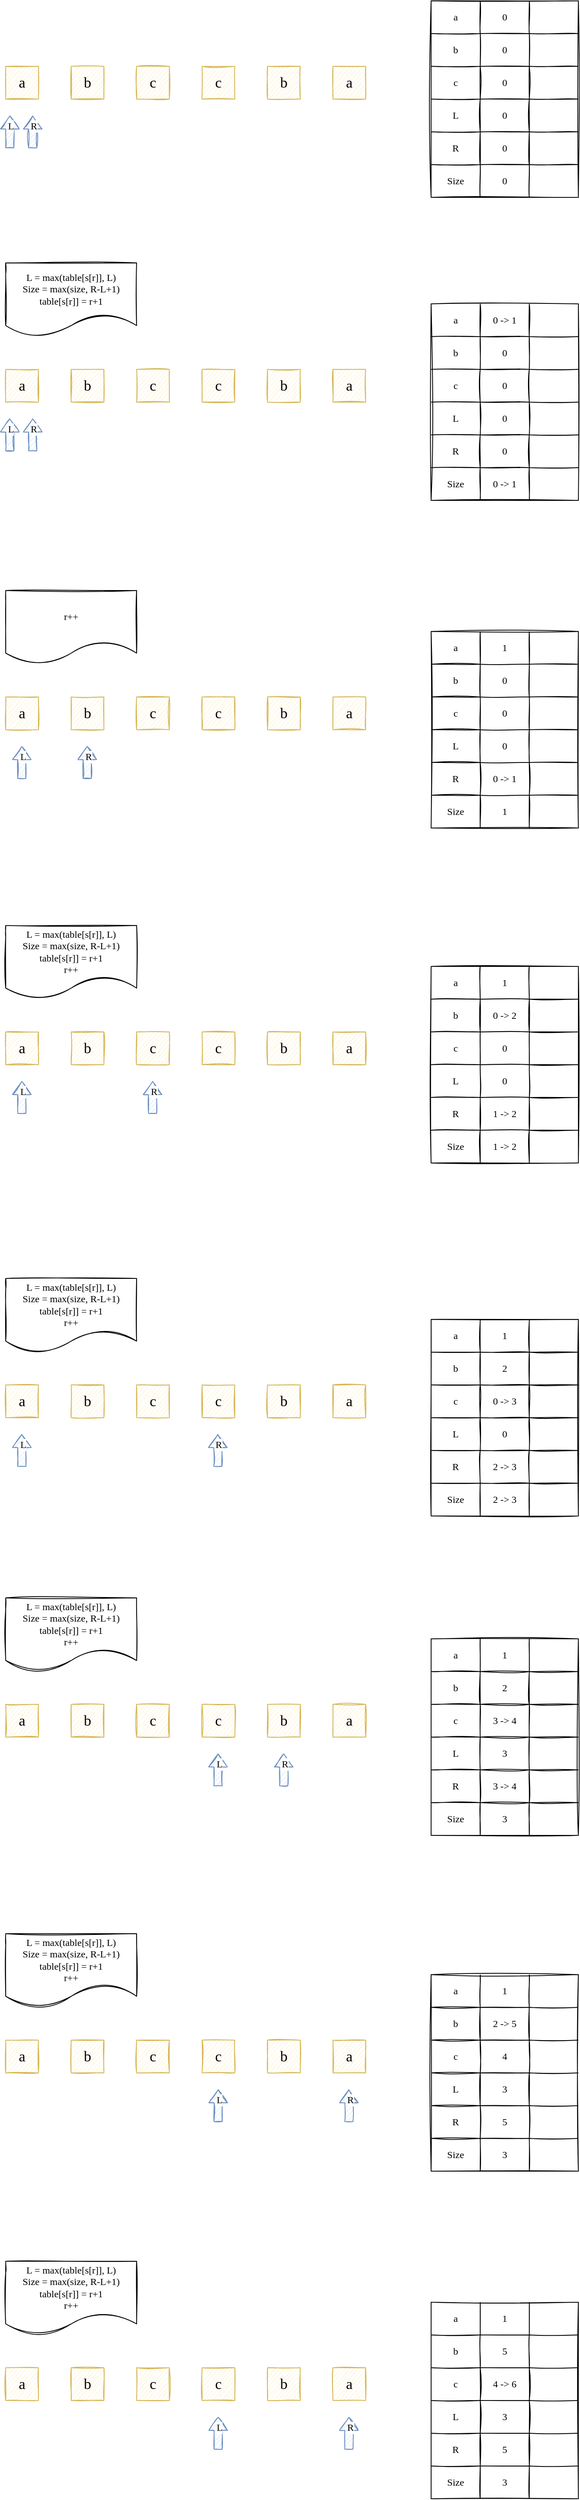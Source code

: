<mxfile version="20.2.2" type="github">
  <diagram id="tF2jd-LfngZjUC_qMQAw" name="Page-1">
    <mxGraphModel dx="1577" dy="840" grid="1" gridSize="10" guides="1" tooltips="1" connect="1" arrows="1" fold="1" page="1" pageScale="1" pageWidth="827" pageHeight="1169" math="0" shadow="0">
      <root>
        <mxCell id="0" />
        <mxCell id="1" parent="0" />
        <mxCell id="8Fdjfd8cLt4ZwxGpMuiX-2" value="a" style="text;html=1;strokeColor=#d6b656;fillColor=#fff2cc;align=center;verticalAlign=middle;whiteSpace=wrap;rounded=0;sketch=1;fontFamily=Comic Sans MS;fontSize=18;" vertex="1" parent="1">
          <mxGeometry x="120" y="120" width="40" height="40" as="geometry" />
        </mxCell>
        <mxCell id="8Fdjfd8cLt4ZwxGpMuiX-3" value="b" style="text;html=1;strokeColor=#d6b656;fillColor=#fff2cc;align=center;verticalAlign=middle;whiteSpace=wrap;rounded=0;sketch=1;fontFamily=Comic Sans MS;fontSize=18;" vertex="1" parent="1">
          <mxGeometry x="200" y="120" width="40" height="40" as="geometry" />
        </mxCell>
        <mxCell id="8Fdjfd8cLt4ZwxGpMuiX-4" value="c" style="text;html=1;strokeColor=#d6b656;fillColor=#fff2cc;align=center;verticalAlign=middle;whiteSpace=wrap;rounded=0;sketch=1;fontFamily=Comic Sans MS;fontSize=18;" vertex="1" parent="1">
          <mxGeometry x="280" y="120" width="40" height="40" as="geometry" />
        </mxCell>
        <mxCell id="8Fdjfd8cLt4ZwxGpMuiX-5" value="c" style="text;html=1;strokeColor=#d6b656;fillColor=#fff2cc;align=center;verticalAlign=middle;whiteSpace=wrap;rounded=0;sketch=1;fontFamily=Comic Sans MS;fontSize=18;" vertex="1" parent="1">
          <mxGeometry x="360" y="120" width="40" height="40" as="geometry" />
        </mxCell>
        <mxCell id="8Fdjfd8cLt4ZwxGpMuiX-6" value="b" style="text;html=1;strokeColor=#d6b656;fillColor=#fff2cc;align=center;verticalAlign=middle;whiteSpace=wrap;rounded=0;sketch=1;fontFamily=Comic Sans MS;fontSize=18;" vertex="1" parent="1">
          <mxGeometry x="440" y="120" width="40" height="40" as="geometry" />
        </mxCell>
        <mxCell id="8Fdjfd8cLt4ZwxGpMuiX-7" value="a" style="text;html=1;strokeColor=#d6b656;fillColor=#fff2cc;align=center;verticalAlign=middle;whiteSpace=wrap;rounded=0;sketch=1;fontFamily=Comic Sans MS;fontSize=18;" vertex="1" parent="1">
          <mxGeometry x="520" y="120" width="40" height="40" as="geometry" />
        </mxCell>
        <mxCell id="8Fdjfd8cLt4ZwxGpMuiX-9" value="" style="shape=flexArrow;endArrow=classic;html=1;rounded=0;fontFamily=Comic Sans MS;fontSize=18;shadow=0;sketch=1;fillColor=#dae8fc;strokeColor=#6c8ebf;endWidth=11.875;endSize=5;" edge="1" parent="1">
          <mxGeometry width="50" height="50" relative="1" as="geometry">
            <mxPoint x="153" y="220" as="sourcePoint" />
            <mxPoint x="153" y="180" as="targetPoint" />
          </mxGeometry>
        </mxCell>
        <mxCell id="8Fdjfd8cLt4ZwxGpMuiX-11" value="R" style="edgeLabel;html=1;align=center;verticalAlign=middle;resizable=0;points=[];fontSize=12;fontFamily=Comic Sans MS;" vertex="1" connectable="0" parent="8Fdjfd8cLt4ZwxGpMuiX-9">
          <mxGeometry x="0.386" y="-1" relative="1" as="geometry">
            <mxPoint as="offset" />
          </mxGeometry>
        </mxCell>
        <mxCell id="8Fdjfd8cLt4ZwxGpMuiX-12" value="" style="shape=flexArrow;endArrow=classic;html=1;rounded=0;fontFamily=Comic Sans MS;fontSize=18;shadow=0;sketch=1;fillColor=#dae8fc;strokeColor=#6c8ebf;endWidth=11.875;endSize=5;" edge="1" parent="1">
          <mxGeometry width="50" height="50" relative="1" as="geometry">
            <mxPoint x="125" y="220" as="sourcePoint" />
            <mxPoint x="125" y="180" as="targetPoint" />
          </mxGeometry>
        </mxCell>
        <mxCell id="8Fdjfd8cLt4ZwxGpMuiX-13" value="L" style="edgeLabel;html=1;align=center;verticalAlign=middle;resizable=0;points=[];fontSize=12;fontFamily=Comic Sans MS;" vertex="1" connectable="0" parent="8Fdjfd8cLt4ZwxGpMuiX-12">
          <mxGeometry x="0.386" y="-1" relative="1" as="geometry">
            <mxPoint as="offset" />
          </mxGeometry>
        </mxCell>
        <mxCell id="8Fdjfd8cLt4ZwxGpMuiX-14" value="" style="shape=table;html=1;whiteSpace=wrap;startSize=0;container=1;collapsible=0;childLayout=tableLayout;sketch=1;fontFamily=Comic Sans MS;fontSize=12;" vertex="1" parent="1">
          <mxGeometry x="640" y="40" width="180" height="240" as="geometry" />
        </mxCell>
        <mxCell id="8Fdjfd8cLt4ZwxGpMuiX-15" value="" style="shape=tableRow;horizontal=0;startSize=0;swimlaneHead=0;swimlaneBody=0;top=0;left=0;bottom=0;right=0;collapsible=0;dropTarget=0;fillColor=none;points=[[0,0.5],[1,0.5]];portConstraint=eastwest;sketch=1;fontFamily=Comic Sans MS;fontSize=12;" vertex="1" parent="8Fdjfd8cLt4ZwxGpMuiX-14">
          <mxGeometry width="180" height="40" as="geometry" />
        </mxCell>
        <mxCell id="8Fdjfd8cLt4ZwxGpMuiX-16" value="a" style="shape=partialRectangle;html=1;whiteSpace=wrap;connectable=0;fillColor=none;top=0;left=0;bottom=0;right=0;overflow=hidden;sketch=1;fontFamily=Comic Sans MS;fontSize=12;" vertex="1" parent="8Fdjfd8cLt4ZwxGpMuiX-15">
          <mxGeometry width="60" height="40" as="geometry">
            <mxRectangle width="60" height="40" as="alternateBounds" />
          </mxGeometry>
        </mxCell>
        <mxCell id="8Fdjfd8cLt4ZwxGpMuiX-17" value="0" style="shape=partialRectangle;html=1;whiteSpace=wrap;connectable=0;fillColor=none;top=0;left=0;bottom=0;right=0;overflow=hidden;sketch=1;fontFamily=Comic Sans MS;fontSize=12;" vertex="1" parent="8Fdjfd8cLt4ZwxGpMuiX-15">
          <mxGeometry x="60" width="60" height="40" as="geometry">
            <mxRectangle width="60" height="40" as="alternateBounds" />
          </mxGeometry>
        </mxCell>
        <mxCell id="8Fdjfd8cLt4ZwxGpMuiX-18" value="" style="shape=partialRectangle;html=1;whiteSpace=wrap;connectable=0;fillColor=none;top=0;left=0;bottom=0;right=0;overflow=hidden;sketch=1;fontFamily=Comic Sans MS;fontSize=12;" vertex="1" parent="8Fdjfd8cLt4ZwxGpMuiX-15">
          <mxGeometry x="120" width="60" height="40" as="geometry">
            <mxRectangle width="60" height="40" as="alternateBounds" />
          </mxGeometry>
        </mxCell>
        <mxCell id="8Fdjfd8cLt4ZwxGpMuiX-19" value="" style="shape=tableRow;horizontal=0;startSize=0;swimlaneHead=0;swimlaneBody=0;top=0;left=0;bottom=0;right=0;collapsible=0;dropTarget=0;fillColor=none;points=[[0,0.5],[1,0.5]];portConstraint=eastwest;sketch=1;fontFamily=Comic Sans MS;fontSize=12;" vertex="1" parent="8Fdjfd8cLt4ZwxGpMuiX-14">
          <mxGeometry y="40" width="180" height="40" as="geometry" />
        </mxCell>
        <mxCell id="8Fdjfd8cLt4ZwxGpMuiX-20" value="b" style="shape=partialRectangle;html=1;whiteSpace=wrap;connectable=0;fillColor=none;top=0;left=0;bottom=0;right=0;overflow=hidden;sketch=1;fontFamily=Comic Sans MS;fontSize=12;" vertex="1" parent="8Fdjfd8cLt4ZwxGpMuiX-19">
          <mxGeometry width="60" height="40" as="geometry">
            <mxRectangle width="60" height="40" as="alternateBounds" />
          </mxGeometry>
        </mxCell>
        <mxCell id="8Fdjfd8cLt4ZwxGpMuiX-21" value="0" style="shape=partialRectangle;html=1;whiteSpace=wrap;connectable=0;fillColor=none;top=0;left=0;bottom=0;right=0;overflow=hidden;sketch=1;fontFamily=Comic Sans MS;fontSize=12;" vertex="1" parent="8Fdjfd8cLt4ZwxGpMuiX-19">
          <mxGeometry x="60" width="60" height="40" as="geometry">
            <mxRectangle width="60" height="40" as="alternateBounds" />
          </mxGeometry>
        </mxCell>
        <mxCell id="8Fdjfd8cLt4ZwxGpMuiX-22" value="" style="shape=partialRectangle;html=1;whiteSpace=wrap;connectable=0;fillColor=none;top=0;left=0;bottom=0;right=0;overflow=hidden;sketch=1;fontFamily=Comic Sans MS;fontSize=12;" vertex="1" parent="8Fdjfd8cLt4ZwxGpMuiX-19">
          <mxGeometry x="120" width="60" height="40" as="geometry">
            <mxRectangle width="60" height="40" as="alternateBounds" />
          </mxGeometry>
        </mxCell>
        <mxCell id="8Fdjfd8cLt4ZwxGpMuiX-23" value="" style="shape=tableRow;horizontal=0;startSize=0;swimlaneHead=0;swimlaneBody=0;top=0;left=0;bottom=0;right=0;collapsible=0;dropTarget=0;fillColor=none;points=[[0,0.5],[1,0.5]];portConstraint=eastwest;sketch=1;fontFamily=Comic Sans MS;fontSize=12;" vertex="1" parent="8Fdjfd8cLt4ZwxGpMuiX-14">
          <mxGeometry y="80" width="180" height="40" as="geometry" />
        </mxCell>
        <mxCell id="8Fdjfd8cLt4ZwxGpMuiX-24" value="c" style="shape=partialRectangle;html=1;whiteSpace=wrap;connectable=0;fillColor=none;top=0;left=0;bottom=0;right=0;overflow=hidden;sketch=1;fontFamily=Comic Sans MS;fontSize=12;" vertex="1" parent="8Fdjfd8cLt4ZwxGpMuiX-23">
          <mxGeometry width="60" height="40" as="geometry">
            <mxRectangle width="60" height="40" as="alternateBounds" />
          </mxGeometry>
        </mxCell>
        <mxCell id="8Fdjfd8cLt4ZwxGpMuiX-25" value="0" style="shape=partialRectangle;html=1;whiteSpace=wrap;connectable=0;fillColor=none;top=0;left=0;bottom=0;right=0;overflow=hidden;sketch=1;fontFamily=Comic Sans MS;fontSize=12;" vertex="1" parent="8Fdjfd8cLt4ZwxGpMuiX-23">
          <mxGeometry x="60" width="60" height="40" as="geometry">
            <mxRectangle width="60" height="40" as="alternateBounds" />
          </mxGeometry>
        </mxCell>
        <mxCell id="8Fdjfd8cLt4ZwxGpMuiX-26" value="" style="shape=partialRectangle;html=1;whiteSpace=wrap;connectable=0;fillColor=none;top=0;left=0;bottom=0;right=0;overflow=hidden;pointerEvents=1;sketch=1;fontFamily=Comic Sans MS;fontSize=12;" vertex="1" parent="8Fdjfd8cLt4ZwxGpMuiX-23">
          <mxGeometry x="120" width="60" height="40" as="geometry">
            <mxRectangle width="60" height="40" as="alternateBounds" />
          </mxGeometry>
        </mxCell>
        <mxCell id="8Fdjfd8cLt4ZwxGpMuiX-27" value="" style="shape=tableRow;horizontal=0;startSize=0;swimlaneHead=0;swimlaneBody=0;top=0;left=0;bottom=0;right=0;collapsible=0;dropTarget=0;fillColor=none;points=[[0,0.5],[1,0.5]];portConstraint=eastwest;sketch=1;fontFamily=Comic Sans MS;fontSize=12;" vertex="1" parent="8Fdjfd8cLt4ZwxGpMuiX-14">
          <mxGeometry y="120" width="180" height="40" as="geometry" />
        </mxCell>
        <mxCell id="8Fdjfd8cLt4ZwxGpMuiX-28" value="L" style="shape=partialRectangle;html=1;whiteSpace=wrap;connectable=0;fillColor=none;top=0;left=0;bottom=0;right=0;overflow=hidden;sketch=1;fontFamily=Comic Sans MS;fontSize=12;" vertex="1" parent="8Fdjfd8cLt4ZwxGpMuiX-27">
          <mxGeometry width="60" height="40" as="geometry">
            <mxRectangle width="60" height="40" as="alternateBounds" />
          </mxGeometry>
        </mxCell>
        <mxCell id="8Fdjfd8cLt4ZwxGpMuiX-29" value="0" style="shape=partialRectangle;html=1;whiteSpace=wrap;connectable=0;fillColor=none;top=0;left=0;bottom=0;right=0;overflow=hidden;sketch=1;fontFamily=Comic Sans MS;fontSize=12;" vertex="1" parent="8Fdjfd8cLt4ZwxGpMuiX-27">
          <mxGeometry x="60" width="60" height="40" as="geometry">
            <mxRectangle width="60" height="40" as="alternateBounds" />
          </mxGeometry>
        </mxCell>
        <mxCell id="8Fdjfd8cLt4ZwxGpMuiX-30" value="" style="shape=partialRectangle;html=1;whiteSpace=wrap;connectable=0;fillColor=none;top=0;left=0;bottom=0;right=0;overflow=hidden;pointerEvents=1;sketch=1;fontFamily=Comic Sans MS;fontSize=12;" vertex="1" parent="8Fdjfd8cLt4ZwxGpMuiX-27">
          <mxGeometry x="120" width="60" height="40" as="geometry">
            <mxRectangle width="60" height="40" as="alternateBounds" />
          </mxGeometry>
        </mxCell>
        <mxCell id="8Fdjfd8cLt4ZwxGpMuiX-31" value="" style="shape=tableRow;horizontal=0;startSize=0;swimlaneHead=0;swimlaneBody=0;top=0;left=0;bottom=0;right=0;collapsible=0;dropTarget=0;fillColor=none;points=[[0,0.5],[1,0.5]];portConstraint=eastwest;sketch=1;fontFamily=Comic Sans MS;fontSize=12;" vertex="1" parent="8Fdjfd8cLt4ZwxGpMuiX-14">
          <mxGeometry y="160" width="180" height="40" as="geometry" />
        </mxCell>
        <mxCell id="8Fdjfd8cLt4ZwxGpMuiX-32" value="R" style="shape=partialRectangle;html=1;whiteSpace=wrap;connectable=0;fillColor=none;top=0;left=0;bottom=0;right=0;overflow=hidden;sketch=1;fontFamily=Comic Sans MS;fontSize=12;" vertex="1" parent="8Fdjfd8cLt4ZwxGpMuiX-31">
          <mxGeometry width="60" height="40" as="geometry">
            <mxRectangle width="60" height="40" as="alternateBounds" />
          </mxGeometry>
        </mxCell>
        <mxCell id="8Fdjfd8cLt4ZwxGpMuiX-33" value="0" style="shape=partialRectangle;html=1;whiteSpace=wrap;connectable=0;fillColor=none;top=0;left=0;bottom=0;right=0;overflow=hidden;sketch=1;fontFamily=Comic Sans MS;fontSize=12;" vertex="1" parent="8Fdjfd8cLt4ZwxGpMuiX-31">
          <mxGeometry x="60" width="60" height="40" as="geometry">
            <mxRectangle width="60" height="40" as="alternateBounds" />
          </mxGeometry>
        </mxCell>
        <mxCell id="8Fdjfd8cLt4ZwxGpMuiX-34" value="" style="shape=partialRectangle;html=1;whiteSpace=wrap;connectable=0;fillColor=none;top=0;left=0;bottom=0;right=0;overflow=hidden;pointerEvents=1;sketch=1;fontFamily=Comic Sans MS;fontSize=12;" vertex="1" parent="8Fdjfd8cLt4ZwxGpMuiX-31">
          <mxGeometry x="120" width="60" height="40" as="geometry">
            <mxRectangle width="60" height="40" as="alternateBounds" />
          </mxGeometry>
        </mxCell>
        <mxCell id="8Fdjfd8cLt4ZwxGpMuiX-35" value="" style="shape=tableRow;horizontal=0;startSize=0;swimlaneHead=0;swimlaneBody=0;top=0;left=0;bottom=0;right=0;collapsible=0;dropTarget=0;fillColor=none;points=[[0,0.5],[1,0.5]];portConstraint=eastwest;sketch=1;fontFamily=Comic Sans MS;fontSize=12;" vertex="1" parent="8Fdjfd8cLt4ZwxGpMuiX-14">
          <mxGeometry y="200" width="180" height="40" as="geometry" />
        </mxCell>
        <mxCell id="8Fdjfd8cLt4ZwxGpMuiX-36" value="Size" style="shape=partialRectangle;html=1;whiteSpace=wrap;connectable=0;fillColor=none;top=0;left=0;bottom=0;right=0;overflow=hidden;sketch=1;fontFamily=Comic Sans MS;fontSize=12;" vertex="1" parent="8Fdjfd8cLt4ZwxGpMuiX-35">
          <mxGeometry width="60" height="40" as="geometry">
            <mxRectangle width="60" height="40" as="alternateBounds" />
          </mxGeometry>
        </mxCell>
        <mxCell id="8Fdjfd8cLt4ZwxGpMuiX-37" value="0" style="shape=partialRectangle;html=1;whiteSpace=wrap;connectable=0;fillColor=none;top=0;left=0;bottom=0;right=0;overflow=hidden;sketch=1;fontFamily=Comic Sans MS;fontSize=12;" vertex="1" parent="8Fdjfd8cLt4ZwxGpMuiX-35">
          <mxGeometry x="60" width="60" height="40" as="geometry">
            <mxRectangle width="60" height="40" as="alternateBounds" />
          </mxGeometry>
        </mxCell>
        <mxCell id="8Fdjfd8cLt4ZwxGpMuiX-38" value="" style="shape=partialRectangle;html=1;whiteSpace=wrap;connectable=0;fillColor=none;top=0;left=0;bottom=0;right=0;overflow=hidden;pointerEvents=1;sketch=1;fontFamily=Comic Sans MS;fontSize=12;" vertex="1" parent="8Fdjfd8cLt4ZwxGpMuiX-35">
          <mxGeometry x="120" width="60" height="40" as="geometry">
            <mxRectangle width="60" height="40" as="alternateBounds" />
          </mxGeometry>
        </mxCell>
        <mxCell id="8Fdjfd8cLt4ZwxGpMuiX-39" value="a" style="text;html=1;strokeColor=#d6b656;fillColor=#fff2cc;align=center;verticalAlign=middle;whiteSpace=wrap;rounded=0;sketch=1;fontFamily=Comic Sans MS;fontSize=18;" vertex="1" parent="1">
          <mxGeometry x="120" y="490" width="40" height="40" as="geometry" />
        </mxCell>
        <mxCell id="8Fdjfd8cLt4ZwxGpMuiX-40" value="b" style="text;html=1;strokeColor=#d6b656;fillColor=#fff2cc;align=center;verticalAlign=middle;whiteSpace=wrap;rounded=0;sketch=1;fontFamily=Comic Sans MS;fontSize=18;" vertex="1" parent="1">
          <mxGeometry x="200" y="490" width="40" height="40" as="geometry" />
        </mxCell>
        <mxCell id="8Fdjfd8cLt4ZwxGpMuiX-41" value="c" style="text;html=1;strokeColor=#d6b656;fillColor=#fff2cc;align=center;verticalAlign=middle;whiteSpace=wrap;rounded=0;sketch=1;fontFamily=Comic Sans MS;fontSize=18;" vertex="1" parent="1">
          <mxGeometry x="280" y="490" width="40" height="40" as="geometry" />
        </mxCell>
        <mxCell id="8Fdjfd8cLt4ZwxGpMuiX-42" value="c" style="text;html=1;strokeColor=#d6b656;fillColor=#fff2cc;align=center;verticalAlign=middle;whiteSpace=wrap;rounded=0;sketch=1;fontFamily=Comic Sans MS;fontSize=18;" vertex="1" parent="1">
          <mxGeometry x="360" y="490" width="40" height="40" as="geometry" />
        </mxCell>
        <mxCell id="8Fdjfd8cLt4ZwxGpMuiX-43" value="b" style="text;html=1;strokeColor=#d6b656;fillColor=#fff2cc;align=center;verticalAlign=middle;whiteSpace=wrap;rounded=0;sketch=1;fontFamily=Comic Sans MS;fontSize=18;" vertex="1" parent="1">
          <mxGeometry x="440" y="490" width="40" height="40" as="geometry" />
        </mxCell>
        <mxCell id="8Fdjfd8cLt4ZwxGpMuiX-44" value="a" style="text;html=1;strokeColor=#d6b656;fillColor=#fff2cc;align=center;verticalAlign=middle;whiteSpace=wrap;rounded=0;sketch=1;fontFamily=Comic Sans MS;fontSize=18;" vertex="1" parent="1">
          <mxGeometry x="520" y="490" width="40" height="40" as="geometry" />
        </mxCell>
        <mxCell id="8Fdjfd8cLt4ZwxGpMuiX-45" value="" style="shape=flexArrow;endArrow=classic;html=1;rounded=0;fontFamily=Comic Sans MS;fontSize=18;shadow=0;sketch=1;fillColor=#dae8fc;strokeColor=#6c8ebf;endWidth=11.875;endSize=5;" edge="1" parent="1">
          <mxGeometry width="50" height="50" relative="1" as="geometry">
            <mxPoint x="153" y="590" as="sourcePoint" />
            <mxPoint x="153" y="550" as="targetPoint" />
          </mxGeometry>
        </mxCell>
        <mxCell id="8Fdjfd8cLt4ZwxGpMuiX-46" value="R" style="edgeLabel;html=1;align=center;verticalAlign=middle;resizable=0;points=[];fontSize=12;fontFamily=Comic Sans MS;" vertex="1" connectable="0" parent="8Fdjfd8cLt4ZwxGpMuiX-45">
          <mxGeometry x="0.386" y="-1" relative="1" as="geometry">
            <mxPoint as="offset" />
          </mxGeometry>
        </mxCell>
        <mxCell id="8Fdjfd8cLt4ZwxGpMuiX-47" value="" style="shape=flexArrow;endArrow=classic;html=1;rounded=0;fontFamily=Comic Sans MS;fontSize=18;shadow=0;sketch=1;fillColor=#dae8fc;strokeColor=#6c8ebf;endWidth=11.875;endSize=5;" edge="1" parent="1">
          <mxGeometry width="50" height="50" relative="1" as="geometry">
            <mxPoint x="125" y="590" as="sourcePoint" />
            <mxPoint x="125" y="550" as="targetPoint" />
          </mxGeometry>
        </mxCell>
        <mxCell id="8Fdjfd8cLt4ZwxGpMuiX-48" value="L" style="edgeLabel;html=1;align=center;verticalAlign=middle;resizable=0;points=[];fontSize=12;fontFamily=Comic Sans MS;" vertex="1" connectable="0" parent="8Fdjfd8cLt4ZwxGpMuiX-47">
          <mxGeometry x="0.386" y="-1" relative="1" as="geometry">
            <mxPoint as="offset" />
          </mxGeometry>
        </mxCell>
        <mxCell id="8Fdjfd8cLt4ZwxGpMuiX-49" value="" style="shape=table;html=1;whiteSpace=wrap;startSize=0;container=1;collapsible=0;childLayout=tableLayout;sketch=1;fontFamily=Comic Sans MS;fontSize=12;" vertex="1" parent="1">
          <mxGeometry x="640" y="410" width="180" height="240" as="geometry" />
        </mxCell>
        <mxCell id="8Fdjfd8cLt4ZwxGpMuiX-50" value="" style="shape=tableRow;horizontal=0;startSize=0;swimlaneHead=0;swimlaneBody=0;top=0;left=0;bottom=0;right=0;collapsible=0;dropTarget=0;fillColor=none;points=[[0,0.5],[1,0.5]];portConstraint=eastwest;sketch=1;fontFamily=Comic Sans MS;fontSize=12;" vertex="1" parent="8Fdjfd8cLt4ZwxGpMuiX-49">
          <mxGeometry width="180" height="40" as="geometry" />
        </mxCell>
        <mxCell id="8Fdjfd8cLt4ZwxGpMuiX-51" value="a" style="shape=partialRectangle;html=1;whiteSpace=wrap;connectable=0;fillColor=none;top=0;left=0;bottom=0;right=0;overflow=hidden;sketch=1;fontFamily=Comic Sans MS;fontSize=12;" vertex="1" parent="8Fdjfd8cLt4ZwxGpMuiX-50">
          <mxGeometry width="60" height="40" as="geometry">
            <mxRectangle width="60" height="40" as="alternateBounds" />
          </mxGeometry>
        </mxCell>
        <mxCell id="8Fdjfd8cLt4ZwxGpMuiX-52" value="0 -&amp;gt; 1" style="shape=partialRectangle;html=1;whiteSpace=wrap;connectable=0;fillColor=none;top=0;left=0;bottom=0;right=0;overflow=hidden;sketch=1;fontFamily=Comic Sans MS;fontSize=12;" vertex="1" parent="8Fdjfd8cLt4ZwxGpMuiX-50">
          <mxGeometry x="60" width="60" height="40" as="geometry">
            <mxRectangle width="60" height="40" as="alternateBounds" />
          </mxGeometry>
        </mxCell>
        <mxCell id="8Fdjfd8cLt4ZwxGpMuiX-53" value="" style="shape=partialRectangle;html=1;whiteSpace=wrap;connectable=0;fillColor=none;top=0;left=0;bottom=0;right=0;overflow=hidden;sketch=1;fontFamily=Comic Sans MS;fontSize=12;" vertex="1" parent="8Fdjfd8cLt4ZwxGpMuiX-50">
          <mxGeometry x="120" width="60" height="40" as="geometry">
            <mxRectangle width="60" height="40" as="alternateBounds" />
          </mxGeometry>
        </mxCell>
        <mxCell id="8Fdjfd8cLt4ZwxGpMuiX-54" value="" style="shape=tableRow;horizontal=0;startSize=0;swimlaneHead=0;swimlaneBody=0;top=0;left=0;bottom=0;right=0;collapsible=0;dropTarget=0;fillColor=none;points=[[0,0.5],[1,0.5]];portConstraint=eastwest;sketch=1;fontFamily=Comic Sans MS;fontSize=12;" vertex="1" parent="8Fdjfd8cLt4ZwxGpMuiX-49">
          <mxGeometry y="40" width="180" height="40" as="geometry" />
        </mxCell>
        <mxCell id="8Fdjfd8cLt4ZwxGpMuiX-55" value="b" style="shape=partialRectangle;html=1;whiteSpace=wrap;connectable=0;fillColor=none;top=0;left=0;bottom=0;right=0;overflow=hidden;sketch=1;fontFamily=Comic Sans MS;fontSize=12;" vertex="1" parent="8Fdjfd8cLt4ZwxGpMuiX-54">
          <mxGeometry width="60" height="40" as="geometry">
            <mxRectangle width="60" height="40" as="alternateBounds" />
          </mxGeometry>
        </mxCell>
        <mxCell id="8Fdjfd8cLt4ZwxGpMuiX-56" value="0" style="shape=partialRectangle;html=1;whiteSpace=wrap;connectable=0;fillColor=none;top=0;left=0;bottom=0;right=0;overflow=hidden;sketch=1;fontFamily=Comic Sans MS;fontSize=12;" vertex="1" parent="8Fdjfd8cLt4ZwxGpMuiX-54">
          <mxGeometry x="60" width="60" height="40" as="geometry">
            <mxRectangle width="60" height="40" as="alternateBounds" />
          </mxGeometry>
        </mxCell>
        <mxCell id="8Fdjfd8cLt4ZwxGpMuiX-57" value="" style="shape=partialRectangle;html=1;whiteSpace=wrap;connectable=0;fillColor=none;top=0;left=0;bottom=0;right=0;overflow=hidden;sketch=1;fontFamily=Comic Sans MS;fontSize=12;" vertex="1" parent="8Fdjfd8cLt4ZwxGpMuiX-54">
          <mxGeometry x="120" width="60" height="40" as="geometry">
            <mxRectangle width="60" height="40" as="alternateBounds" />
          </mxGeometry>
        </mxCell>
        <mxCell id="8Fdjfd8cLt4ZwxGpMuiX-58" value="" style="shape=tableRow;horizontal=0;startSize=0;swimlaneHead=0;swimlaneBody=0;top=0;left=0;bottom=0;right=0;collapsible=0;dropTarget=0;fillColor=none;points=[[0,0.5],[1,0.5]];portConstraint=eastwest;sketch=1;fontFamily=Comic Sans MS;fontSize=12;" vertex="1" parent="8Fdjfd8cLt4ZwxGpMuiX-49">
          <mxGeometry y="80" width="180" height="40" as="geometry" />
        </mxCell>
        <mxCell id="8Fdjfd8cLt4ZwxGpMuiX-59" value="c" style="shape=partialRectangle;html=1;whiteSpace=wrap;connectable=0;fillColor=none;top=0;left=0;bottom=0;right=0;overflow=hidden;sketch=1;fontFamily=Comic Sans MS;fontSize=12;" vertex="1" parent="8Fdjfd8cLt4ZwxGpMuiX-58">
          <mxGeometry width="60" height="40" as="geometry">
            <mxRectangle width="60" height="40" as="alternateBounds" />
          </mxGeometry>
        </mxCell>
        <mxCell id="8Fdjfd8cLt4ZwxGpMuiX-60" value="0" style="shape=partialRectangle;html=1;whiteSpace=wrap;connectable=0;fillColor=none;top=0;left=0;bottom=0;right=0;overflow=hidden;sketch=1;fontFamily=Comic Sans MS;fontSize=12;" vertex="1" parent="8Fdjfd8cLt4ZwxGpMuiX-58">
          <mxGeometry x="60" width="60" height="40" as="geometry">
            <mxRectangle width="60" height="40" as="alternateBounds" />
          </mxGeometry>
        </mxCell>
        <mxCell id="8Fdjfd8cLt4ZwxGpMuiX-61" value="" style="shape=partialRectangle;html=1;whiteSpace=wrap;connectable=0;fillColor=none;top=0;left=0;bottom=0;right=0;overflow=hidden;pointerEvents=1;sketch=1;fontFamily=Comic Sans MS;fontSize=12;" vertex="1" parent="8Fdjfd8cLt4ZwxGpMuiX-58">
          <mxGeometry x="120" width="60" height="40" as="geometry">
            <mxRectangle width="60" height="40" as="alternateBounds" />
          </mxGeometry>
        </mxCell>
        <mxCell id="8Fdjfd8cLt4ZwxGpMuiX-62" value="" style="shape=tableRow;horizontal=0;startSize=0;swimlaneHead=0;swimlaneBody=0;top=0;left=0;bottom=0;right=0;collapsible=0;dropTarget=0;fillColor=none;points=[[0,0.5],[1,0.5]];portConstraint=eastwest;sketch=1;fontFamily=Comic Sans MS;fontSize=12;" vertex="1" parent="8Fdjfd8cLt4ZwxGpMuiX-49">
          <mxGeometry y="120" width="180" height="40" as="geometry" />
        </mxCell>
        <mxCell id="8Fdjfd8cLt4ZwxGpMuiX-63" value="L" style="shape=partialRectangle;html=1;whiteSpace=wrap;connectable=0;fillColor=none;top=0;left=0;bottom=0;right=0;overflow=hidden;sketch=1;fontFamily=Comic Sans MS;fontSize=12;" vertex="1" parent="8Fdjfd8cLt4ZwxGpMuiX-62">
          <mxGeometry width="60" height="40" as="geometry">
            <mxRectangle width="60" height="40" as="alternateBounds" />
          </mxGeometry>
        </mxCell>
        <mxCell id="8Fdjfd8cLt4ZwxGpMuiX-64" value="0" style="shape=partialRectangle;html=1;whiteSpace=wrap;connectable=0;fillColor=none;top=0;left=0;bottom=0;right=0;overflow=hidden;sketch=1;fontFamily=Comic Sans MS;fontSize=12;" vertex="1" parent="8Fdjfd8cLt4ZwxGpMuiX-62">
          <mxGeometry x="60" width="60" height="40" as="geometry">
            <mxRectangle width="60" height="40" as="alternateBounds" />
          </mxGeometry>
        </mxCell>
        <mxCell id="8Fdjfd8cLt4ZwxGpMuiX-65" value="" style="shape=partialRectangle;html=1;whiteSpace=wrap;connectable=0;fillColor=none;top=0;left=0;bottom=0;right=0;overflow=hidden;pointerEvents=1;sketch=1;fontFamily=Comic Sans MS;fontSize=12;" vertex="1" parent="8Fdjfd8cLt4ZwxGpMuiX-62">
          <mxGeometry x="120" width="60" height="40" as="geometry">
            <mxRectangle width="60" height="40" as="alternateBounds" />
          </mxGeometry>
        </mxCell>
        <mxCell id="8Fdjfd8cLt4ZwxGpMuiX-66" value="" style="shape=tableRow;horizontal=0;startSize=0;swimlaneHead=0;swimlaneBody=0;top=0;left=0;bottom=0;right=0;collapsible=0;dropTarget=0;fillColor=none;points=[[0,0.5],[1,0.5]];portConstraint=eastwest;sketch=1;fontFamily=Comic Sans MS;fontSize=12;" vertex="1" parent="8Fdjfd8cLt4ZwxGpMuiX-49">
          <mxGeometry y="160" width="180" height="40" as="geometry" />
        </mxCell>
        <mxCell id="8Fdjfd8cLt4ZwxGpMuiX-67" value="R" style="shape=partialRectangle;html=1;whiteSpace=wrap;connectable=0;fillColor=none;top=0;left=0;bottom=0;right=0;overflow=hidden;sketch=1;fontFamily=Comic Sans MS;fontSize=12;" vertex="1" parent="8Fdjfd8cLt4ZwxGpMuiX-66">
          <mxGeometry width="60" height="40" as="geometry">
            <mxRectangle width="60" height="40" as="alternateBounds" />
          </mxGeometry>
        </mxCell>
        <mxCell id="8Fdjfd8cLt4ZwxGpMuiX-68" value="0" style="shape=partialRectangle;html=1;whiteSpace=wrap;connectable=0;fillColor=none;top=0;left=0;bottom=0;right=0;overflow=hidden;sketch=1;fontFamily=Comic Sans MS;fontSize=12;" vertex="1" parent="8Fdjfd8cLt4ZwxGpMuiX-66">
          <mxGeometry x="60" width="60" height="40" as="geometry">
            <mxRectangle width="60" height="40" as="alternateBounds" />
          </mxGeometry>
        </mxCell>
        <mxCell id="8Fdjfd8cLt4ZwxGpMuiX-69" value="" style="shape=partialRectangle;html=1;whiteSpace=wrap;connectable=0;fillColor=none;top=0;left=0;bottom=0;right=0;overflow=hidden;pointerEvents=1;sketch=1;fontFamily=Comic Sans MS;fontSize=12;" vertex="1" parent="8Fdjfd8cLt4ZwxGpMuiX-66">
          <mxGeometry x="120" width="60" height="40" as="geometry">
            <mxRectangle width="60" height="40" as="alternateBounds" />
          </mxGeometry>
        </mxCell>
        <mxCell id="8Fdjfd8cLt4ZwxGpMuiX-70" value="" style="shape=tableRow;horizontal=0;startSize=0;swimlaneHead=0;swimlaneBody=0;top=0;left=0;bottom=0;right=0;collapsible=0;dropTarget=0;fillColor=none;points=[[0,0.5],[1,0.5]];portConstraint=eastwest;sketch=1;fontFamily=Comic Sans MS;fontSize=12;" vertex="1" parent="8Fdjfd8cLt4ZwxGpMuiX-49">
          <mxGeometry y="200" width="180" height="40" as="geometry" />
        </mxCell>
        <mxCell id="8Fdjfd8cLt4ZwxGpMuiX-71" value="Size" style="shape=partialRectangle;html=1;whiteSpace=wrap;connectable=0;fillColor=none;top=0;left=0;bottom=0;right=0;overflow=hidden;sketch=1;fontFamily=Comic Sans MS;fontSize=12;" vertex="1" parent="8Fdjfd8cLt4ZwxGpMuiX-70">
          <mxGeometry width="60" height="40" as="geometry">
            <mxRectangle width="60" height="40" as="alternateBounds" />
          </mxGeometry>
        </mxCell>
        <mxCell id="8Fdjfd8cLt4ZwxGpMuiX-72" value="0 -&amp;gt; 1" style="shape=partialRectangle;html=1;whiteSpace=wrap;connectable=0;fillColor=none;top=0;left=0;bottom=0;right=0;overflow=hidden;sketch=1;fontFamily=Comic Sans MS;fontSize=12;" vertex="1" parent="8Fdjfd8cLt4ZwxGpMuiX-70">
          <mxGeometry x="60" width="60" height="40" as="geometry">
            <mxRectangle width="60" height="40" as="alternateBounds" />
          </mxGeometry>
        </mxCell>
        <mxCell id="8Fdjfd8cLt4ZwxGpMuiX-73" value="" style="shape=partialRectangle;html=1;whiteSpace=wrap;connectable=0;fillColor=none;top=0;left=0;bottom=0;right=0;overflow=hidden;pointerEvents=1;sketch=1;fontFamily=Comic Sans MS;fontSize=12;" vertex="1" parent="8Fdjfd8cLt4ZwxGpMuiX-70">
          <mxGeometry x="120" width="60" height="40" as="geometry">
            <mxRectangle width="60" height="40" as="alternateBounds" />
          </mxGeometry>
        </mxCell>
        <mxCell id="8Fdjfd8cLt4ZwxGpMuiX-74" value="L = max(table[s[r]], L)&lt;br&gt;Size = max(size, R-L+1)&lt;br&gt;table[s[r]] = r+1" style="shape=document;whiteSpace=wrap;html=1;boundedLbl=1;sketch=1;fontFamily=Comic Sans MS;fontSize=12;" vertex="1" parent="1">
          <mxGeometry x="120" y="360" width="160" height="90" as="geometry" />
        </mxCell>
        <mxCell id="8Fdjfd8cLt4ZwxGpMuiX-75" value="a" style="text;html=1;strokeColor=#d6b656;fillColor=#fff2cc;align=center;verticalAlign=middle;whiteSpace=wrap;rounded=0;sketch=1;fontFamily=Comic Sans MS;fontSize=18;" vertex="1" parent="1">
          <mxGeometry x="120" y="890" width="40" height="40" as="geometry" />
        </mxCell>
        <mxCell id="8Fdjfd8cLt4ZwxGpMuiX-76" value="b" style="text;html=1;strokeColor=#d6b656;fillColor=#fff2cc;align=center;verticalAlign=middle;whiteSpace=wrap;rounded=0;sketch=1;fontFamily=Comic Sans MS;fontSize=18;" vertex="1" parent="1">
          <mxGeometry x="200" y="890" width="40" height="40" as="geometry" />
        </mxCell>
        <mxCell id="8Fdjfd8cLt4ZwxGpMuiX-77" value="c" style="text;html=1;strokeColor=#d6b656;fillColor=#fff2cc;align=center;verticalAlign=middle;whiteSpace=wrap;rounded=0;sketch=1;fontFamily=Comic Sans MS;fontSize=18;" vertex="1" parent="1">
          <mxGeometry x="280" y="890" width="40" height="40" as="geometry" />
        </mxCell>
        <mxCell id="8Fdjfd8cLt4ZwxGpMuiX-78" value="c" style="text;html=1;strokeColor=#d6b656;fillColor=#fff2cc;align=center;verticalAlign=middle;whiteSpace=wrap;rounded=0;sketch=1;fontFamily=Comic Sans MS;fontSize=18;" vertex="1" parent="1">
          <mxGeometry x="360" y="890" width="40" height="40" as="geometry" />
        </mxCell>
        <mxCell id="8Fdjfd8cLt4ZwxGpMuiX-79" value="b" style="text;html=1;strokeColor=#d6b656;fillColor=#fff2cc;align=center;verticalAlign=middle;whiteSpace=wrap;rounded=0;sketch=1;fontFamily=Comic Sans MS;fontSize=18;" vertex="1" parent="1">
          <mxGeometry x="440" y="890" width="40" height="40" as="geometry" />
        </mxCell>
        <mxCell id="8Fdjfd8cLt4ZwxGpMuiX-80" value="a" style="text;html=1;strokeColor=#d6b656;fillColor=#fff2cc;align=center;verticalAlign=middle;whiteSpace=wrap;rounded=0;sketch=1;fontFamily=Comic Sans MS;fontSize=18;" vertex="1" parent="1">
          <mxGeometry x="520" y="890" width="40" height="40" as="geometry" />
        </mxCell>
        <mxCell id="8Fdjfd8cLt4ZwxGpMuiX-81" value="" style="shape=flexArrow;endArrow=classic;html=1;rounded=0;fontFamily=Comic Sans MS;fontSize=18;shadow=0;sketch=1;fillColor=#dae8fc;strokeColor=#6c8ebf;endWidth=11.875;endSize=5;" edge="1" parent="1">
          <mxGeometry width="50" height="50" relative="1" as="geometry">
            <mxPoint x="219.64" y="990" as="sourcePoint" />
            <mxPoint x="219.64" y="950" as="targetPoint" />
          </mxGeometry>
        </mxCell>
        <mxCell id="8Fdjfd8cLt4ZwxGpMuiX-82" value="R" style="edgeLabel;html=1;align=center;verticalAlign=middle;resizable=0;points=[];fontSize=12;fontFamily=Comic Sans MS;" vertex="1" connectable="0" parent="8Fdjfd8cLt4ZwxGpMuiX-81">
          <mxGeometry x="0.386" y="-1" relative="1" as="geometry">
            <mxPoint as="offset" />
          </mxGeometry>
        </mxCell>
        <mxCell id="8Fdjfd8cLt4ZwxGpMuiX-83" value="" style="shape=flexArrow;endArrow=classic;html=1;rounded=0;fontFamily=Comic Sans MS;fontSize=18;shadow=0;sketch=1;fillColor=#dae8fc;strokeColor=#6c8ebf;endWidth=11.875;endSize=5;" edge="1" parent="1">
          <mxGeometry width="50" height="50" relative="1" as="geometry">
            <mxPoint x="139.64" y="990" as="sourcePoint" />
            <mxPoint x="139.64" y="950" as="targetPoint" />
          </mxGeometry>
        </mxCell>
        <mxCell id="8Fdjfd8cLt4ZwxGpMuiX-84" value="L" style="edgeLabel;html=1;align=center;verticalAlign=middle;resizable=0;points=[];fontSize=12;fontFamily=Comic Sans MS;" vertex="1" connectable="0" parent="8Fdjfd8cLt4ZwxGpMuiX-83">
          <mxGeometry x="0.386" y="-1" relative="1" as="geometry">
            <mxPoint as="offset" />
          </mxGeometry>
        </mxCell>
        <mxCell id="8Fdjfd8cLt4ZwxGpMuiX-85" value="" style="shape=table;html=1;whiteSpace=wrap;startSize=0;container=1;collapsible=0;childLayout=tableLayout;sketch=1;fontFamily=Comic Sans MS;fontSize=12;" vertex="1" parent="1">
          <mxGeometry x="640" y="810" width="180" height="240" as="geometry" />
        </mxCell>
        <mxCell id="8Fdjfd8cLt4ZwxGpMuiX-86" value="" style="shape=tableRow;horizontal=0;startSize=0;swimlaneHead=0;swimlaneBody=0;top=0;left=0;bottom=0;right=0;collapsible=0;dropTarget=0;fillColor=none;points=[[0,0.5],[1,0.5]];portConstraint=eastwest;sketch=1;fontFamily=Comic Sans MS;fontSize=12;" vertex="1" parent="8Fdjfd8cLt4ZwxGpMuiX-85">
          <mxGeometry width="180" height="40" as="geometry" />
        </mxCell>
        <mxCell id="8Fdjfd8cLt4ZwxGpMuiX-87" value="a" style="shape=partialRectangle;html=1;whiteSpace=wrap;connectable=0;fillColor=none;top=0;left=0;bottom=0;right=0;overflow=hidden;sketch=1;fontFamily=Comic Sans MS;fontSize=12;" vertex="1" parent="8Fdjfd8cLt4ZwxGpMuiX-86">
          <mxGeometry width="60" height="40" as="geometry">
            <mxRectangle width="60" height="40" as="alternateBounds" />
          </mxGeometry>
        </mxCell>
        <mxCell id="8Fdjfd8cLt4ZwxGpMuiX-88" value="1" style="shape=partialRectangle;html=1;whiteSpace=wrap;connectable=0;fillColor=none;top=0;left=0;bottom=0;right=0;overflow=hidden;sketch=1;fontFamily=Comic Sans MS;fontSize=12;" vertex="1" parent="8Fdjfd8cLt4ZwxGpMuiX-86">
          <mxGeometry x="60" width="60" height="40" as="geometry">
            <mxRectangle width="60" height="40" as="alternateBounds" />
          </mxGeometry>
        </mxCell>
        <mxCell id="8Fdjfd8cLt4ZwxGpMuiX-89" value="" style="shape=partialRectangle;html=1;whiteSpace=wrap;connectable=0;fillColor=none;top=0;left=0;bottom=0;right=0;overflow=hidden;sketch=1;fontFamily=Comic Sans MS;fontSize=12;" vertex="1" parent="8Fdjfd8cLt4ZwxGpMuiX-86">
          <mxGeometry x="120" width="60" height="40" as="geometry">
            <mxRectangle width="60" height="40" as="alternateBounds" />
          </mxGeometry>
        </mxCell>
        <mxCell id="8Fdjfd8cLt4ZwxGpMuiX-90" value="" style="shape=tableRow;horizontal=0;startSize=0;swimlaneHead=0;swimlaneBody=0;top=0;left=0;bottom=0;right=0;collapsible=0;dropTarget=0;fillColor=none;points=[[0,0.5],[1,0.5]];portConstraint=eastwest;sketch=1;fontFamily=Comic Sans MS;fontSize=12;" vertex="1" parent="8Fdjfd8cLt4ZwxGpMuiX-85">
          <mxGeometry y="40" width="180" height="40" as="geometry" />
        </mxCell>
        <mxCell id="8Fdjfd8cLt4ZwxGpMuiX-91" value="b" style="shape=partialRectangle;html=1;whiteSpace=wrap;connectable=0;fillColor=none;top=0;left=0;bottom=0;right=0;overflow=hidden;sketch=1;fontFamily=Comic Sans MS;fontSize=12;" vertex="1" parent="8Fdjfd8cLt4ZwxGpMuiX-90">
          <mxGeometry width="60" height="40" as="geometry">
            <mxRectangle width="60" height="40" as="alternateBounds" />
          </mxGeometry>
        </mxCell>
        <mxCell id="8Fdjfd8cLt4ZwxGpMuiX-92" value="0" style="shape=partialRectangle;html=1;whiteSpace=wrap;connectable=0;fillColor=none;top=0;left=0;bottom=0;right=0;overflow=hidden;sketch=1;fontFamily=Comic Sans MS;fontSize=12;" vertex="1" parent="8Fdjfd8cLt4ZwxGpMuiX-90">
          <mxGeometry x="60" width="60" height="40" as="geometry">
            <mxRectangle width="60" height="40" as="alternateBounds" />
          </mxGeometry>
        </mxCell>
        <mxCell id="8Fdjfd8cLt4ZwxGpMuiX-93" value="" style="shape=partialRectangle;html=1;whiteSpace=wrap;connectable=0;fillColor=none;top=0;left=0;bottom=0;right=0;overflow=hidden;sketch=1;fontFamily=Comic Sans MS;fontSize=12;" vertex="1" parent="8Fdjfd8cLt4ZwxGpMuiX-90">
          <mxGeometry x="120" width="60" height="40" as="geometry">
            <mxRectangle width="60" height="40" as="alternateBounds" />
          </mxGeometry>
        </mxCell>
        <mxCell id="8Fdjfd8cLt4ZwxGpMuiX-94" value="" style="shape=tableRow;horizontal=0;startSize=0;swimlaneHead=0;swimlaneBody=0;top=0;left=0;bottom=0;right=0;collapsible=0;dropTarget=0;fillColor=none;points=[[0,0.5],[1,0.5]];portConstraint=eastwest;sketch=1;fontFamily=Comic Sans MS;fontSize=12;" vertex="1" parent="8Fdjfd8cLt4ZwxGpMuiX-85">
          <mxGeometry y="80" width="180" height="40" as="geometry" />
        </mxCell>
        <mxCell id="8Fdjfd8cLt4ZwxGpMuiX-95" value="c" style="shape=partialRectangle;html=1;whiteSpace=wrap;connectable=0;fillColor=none;top=0;left=0;bottom=0;right=0;overflow=hidden;sketch=1;fontFamily=Comic Sans MS;fontSize=12;" vertex="1" parent="8Fdjfd8cLt4ZwxGpMuiX-94">
          <mxGeometry width="60" height="40" as="geometry">
            <mxRectangle width="60" height="40" as="alternateBounds" />
          </mxGeometry>
        </mxCell>
        <mxCell id="8Fdjfd8cLt4ZwxGpMuiX-96" value="0" style="shape=partialRectangle;html=1;whiteSpace=wrap;connectable=0;fillColor=none;top=0;left=0;bottom=0;right=0;overflow=hidden;sketch=1;fontFamily=Comic Sans MS;fontSize=12;" vertex="1" parent="8Fdjfd8cLt4ZwxGpMuiX-94">
          <mxGeometry x="60" width="60" height="40" as="geometry">
            <mxRectangle width="60" height="40" as="alternateBounds" />
          </mxGeometry>
        </mxCell>
        <mxCell id="8Fdjfd8cLt4ZwxGpMuiX-97" value="" style="shape=partialRectangle;html=1;whiteSpace=wrap;connectable=0;fillColor=none;top=0;left=0;bottom=0;right=0;overflow=hidden;pointerEvents=1;sketch=1;fontFamily=Comic Sans MS;fontSize=12;" vertex="1" parent="8Fdjfd8cLt4ZwxGpMuiX-94">
          <mxGeometry x="120" width="60" height="40" as="geometry">
            <mxRectangle width="60" height="40" as="alternateBounds" />
          </mxGeometry>
        </mxCell>
        <mxCell id="8Fdjfd8cLt4ZwxGpMuiX-98" value="" style="shape=tableRow;horizontal=0;startSize=0;swimlaneHead=0;swimlaneBody=0;top=0;left=0;bottom=0;right=0;collapsible=0;dropTarget=0;fillColor=none;points=[[0,0.5],[1,0.5]];portConstraint=eastwest;sketch=1;fontFamily=Comic Sans MS;fontSize=12;" vertex="1" parent="8Fdjfd8cLt4ZwxGpMuiX-85">
          <mxGeometry y="120" width="180" height="40" as="geometry" />
        </mxCell>
        <mxCell id="8Fdjfd8cLt4ZwxGpMuiX-99" value="L" style="shape=partialRectangle;html=1;whiteSpace=wrap;connectable=0;fillColor=none;top=0;left=0;bottom=0;right=0;overflow=hidden;sketch=1;fontFamily=Comic Sans MS;fontSize=12;" vertex="1" parent="8Fdjfd8cLt4ZwxGpMuiX-98">
          <mxGeometry width="60" height="40" as="geometry">
            <mxRectangle width="60" height="40" as="alternateBounds" />
          </mxGeometry>
        </mxCell>
        <mxCell id="8Fdjfd8cLt4ZwxGpMuiX-100" value="0" style="shape=partialRectangle;html=1;whiteSpace=wrap;connectable=0;fillColor=none;top=0;left=0;bottom=0;right=0;overflow=hidden;sketch=1;fontFamily=Comic Sans MS;fontSize=12;" vertex="1" parent="8Fdjfd8cLt4ZwxGpMuiX-98">
          <mxGeometry x="60" width="60" height="40" as="geometry">
            <mxRectangle width="60" height="40" as="alternateBounds" />
          </mxGeometry>
        </mxCell>
        <mxCell id="8Fdjfd8cLt4ZwxGpMuiX-101" value="" style="shape=partialRectangle;html=1;whiteSpace=wrap;connectable=0;fillColor=none;top=0;left=0;bottom=0;right=0;overflow=hidden;pointerEvents=1;sketch=1;fontFamily=Comic Sans MS;fontSize=12;" vertex="1" parent="8Fdjfd8cLt4ZwxGpMuiX-98">
          <mxGeometry x="120" width="60" height="40" as="geometry">
            <mxRectangle width="60" height="40" as="alternateBounds" />
          </mxGeometry>
        </mxCell>
        <mxCell id="8Fdjfd8cLt4ZwxGpMuiX-102" value="" style="shape=tableRow;horizontal=0;startSize=0;swimlaneHead=0;swimlaneBody=0;top=0;left=0;bottom=0;right=0;collapsible=0;dropTarget=0;fillColor=none;points=[[0,0.5],[1,0.5]];portConstraint=eastwest;sketch=1;fontFamily=Comic Sans MS;fontSize=12;" vertex="1" parent="8Fdjfd8cLt4ZwxGpMuiX-85">
          <mxGeometry y="160" width="180" height="40" as="geometry" />
        </mxCell>
        <mxCell id="8Fdjfd8cLt4ZwxGpMuiX-103" value="R" style="shape=partialRectangle;html=1;whiteSpace=wrap;connectable=0;fillColor=none;top=0;left=0;bottom=0;right=0;overflow=hidden;sketch=1;fontFamily=Comic Sans MS;fontSize=12;" vertex="1" parent="8Fdjfd8cLt4ZwxGpMuiX-102">
          <mxGeometry width="60" height="40" as="geometry">
            <mxRectangle width="60" height="40" as="alternateBounds" />
          </mxGeometry>
        </mxCell>
        <mxCell id="8Fdjfd8cLt4ZwxGpMuiX-104" value="0 -&amp;gt; 1" style="shape=partialRectangle;html=1;whiteSpace=wrap;connectable=0;fillColor=none;top=0;left=0;bottom=0;right=0;overflow=hidden;sketch=1;fontFamily=Comic Sans MS;fontSize=12;" vertex="1" parent="8Fdjfd8cLt4ZwxGpMuiX-102">
          <mxGeometry x="60" width="60" height="40" as="geometry">
            <mxRectangle width="60" height="40" as="alternateBounds" />
          </mxGeometry>
        </mxCell>
        <mxCell id="8Fdjfd8cLt4ZwxGpMuiX-105" value="" style="shape=partialRectangle;html=1;whiteSpace=wrap;connectable=0;fillColor=none;top=0;left=0;bottom=0;right=0;overflow=hidden;pointerEvents=1;sketch=1;fontFamily=Comic Sans MS;fontSize=12;" vertex="1" parent="8Fdjfd8cLt4ZwxGpMuiX-102">
          <mxGeometry x="120" width="60" height="40" as="geometry">
            <mxRectangle width="60" height="40" as="alternateBounds" />
          </mxGeometry>
        </mxCell>
        <mxCell id="8Fdjfd8cLt4ZwxGpMuiX-106" value="" style="shape=tableRow;horizontal=0;startSize=0;swimlaneHead=0;swimlaneBody=0;top=0;left=0;bottom=0;right=0;collapsible=0;dropTarget=0;fillColor=none;points=[[0,0.5],[1,0.5]];portConstraint=eastwest;sketch=1;fontFamily=Comic Sans MS;fontSize=12;" vertex="1" parent="8Fdjfd8cLt4ZwxGpMuiX-85">
          <mxGeometry y="200" width="180" height="40" as="geometry" />
        </mxCell>
        <mxCell id="8Fdjfd8cLt4ZwxGpMuiX-107" value="Size" style="shape=partialRectangle;html=1;whiteSpace=wrap;connectable=0;fillColor=none;top=0;left=0;bottom=0;right=0;overflow=hidden;sketch=1;fontFamily=Comic Sans MS;fontSize=12;" vertex="1" parent="8Fdjfd8cLt4ZwxGpMuiX-106">
          <mxGeometry width="60" height="40" as="geometry">
            <mxRectangle width="60" height="40" as="alternateBounds" />
          </mxGeometry>
        </mxCell>
        <mxCell id="8Fdjfd8cLt4ZwxGpMuiX-108" value="1" style="shape=partialRectangle;html=1;whiteSpace=wrap;connectable=0;fillColor=none;top=0;left=0;bottom=0;right=0;overflow=hidden;sketch=1;fontFamily=Comic Sans MS;fontSize=12;" vertex="1" parent="8Fdjfd8cLt4ZwxGpMuiX-106">
          <mxGeometry x="60" width="60" height="40" as="geometry">
            <mxRectangle width="60" height="40" as="alternateBounds" />
          </mxGeometry>
        </mxCell>
        <mxCell id="8Fdjfd8cLt4ZwxGpMuiX-109" value="" style="shape=partialRectangle;html=1;whiteSpace=wrap;connectable=0;fillColor=none;top=0;left=0;bottom=0;right=0;overflow=hidden;pointerEvents=1;sketch=1;fontFamily=Comic Sans MS;fontSize=12;" vertex="1" parent="8Fdjfd8cLt4ZwxGpMuiX-106">
          <mxGeometry x="120" width="60" height="40" as="geometry">
            <mxRectangle width="60" height="40" as="alternateBounds" />
          </mxGeometry>
        </mxCell>
        <mxCell id="8Fdjfd8cLt4ZwxGpMuiX-110" value="r++" style="shape=document;whiteSpace=wrap;html=1;boundedLbl=1;sketch=1;fontFamily=Comic Sans MS;fontSize=12;" vertex="1" parent="1">
          <mxGeometry x="120" y="760" width="160" height="90" as="geometry" />
        </mxCell>
        <mxCell id="8Fdjfd8cLt4ZwxGpMuiX-111" value="a" style="text;html=1;strokeColor=#d6b656;fillColor=#fff2cc;align=center;verticalAlign=middle;whiteSpace=wrap;rounded=0;sketch=1;fontFamily=Comic Sans MS;fontSize=18;" vertex="1" parent="1">
          <mxGeometry x="120" y="1299" width="40" height="40" as="geometry" />
        </mxCell>
        <mxCell id="8Fdjfd8cLt4ZwxGpMuiX-112" value="b" style="text;html=1;strokeColor=#d6b656;fillColor=#fff2cc;align=center;verticalAlign=middle;whiteSpace=wrap;rounded=0;sketch=1;fontFamily=Comic Sans MS;fontSize=18;" vertex="1" parent="1">
          <mxGeometry x="200" y="1299" width="40" height="40" as="geometry" />
        </mxCell>
        <mxCell id="8Fdjfd8cLt4ZwxGpMuiX-113" value="c" style="text;html=1;strokeColor=#d6b656;fillColor=#fff2cc;align=center;verticalAlign=middle;whiteSpace=wrap;rounded=0;sketch=1;fontFamily=Comic Sans MS;fontSize=18;" vertex="1" parent="1">
          <mxGeometry x="280" y="1299" width="40" height="40" as="geometry" />
        </mxCell>
        <mxCell id="8Fdjfd8cLt4ZwxGpMuiX-114" value="c" style="text;html=1;strokeColor=#d6b656;fillColor=#fff2cc;align=center;verticalAlign=middle;whiteSpace=wrap;rounded=0;sketch=1;fontFamily=Comic Sans MS;fontSize=18;" vertex="1" parent="1">
          <mxGeometry x="360" y="1299" width="40" height="40" as="geometry" />
        </mxCell>
        <mxCell id="8Fdjfd8cLt4ZwxGpMuiX-115" value="b" style="text;html=1;strokeColor=#d6b656;fillColor=#fff2cc;align=center;verticalAlign=middle;whiteSpace=wrap;rounded=0;sketch=1;fontFamily=Comic Sans MS;fontSize=18;" vertex="1" parent="1">
          <mxGeometry x="440" y="1299" width="40" height="40" as="geometry" />
        </mxCell>
        <mxCell id="8Fdjfd8cLt4ZwxGpMuiX-116" value="a" style="text;html=1;strokeColor=#d6b656;fillColor=#fff2cc;align=center;verticalAlign=middle;whiteSpace=wrap;rounded=0;sketch=1;fontFamily=Comic Sans MS;fontSize=18;" vertex="1" parent="1">
          <mxGeometry x="520" y="1299" width="40" height="40" as="geometry" />
        </mxCell>
        <mxCell id="8Fdjfd8cLt4ZwxGpMuiX-117" value="" style="shape=flexArrow;endArrow=classic;html=1;rounded=0;fontFamily=Comic Sans MS;fontSize=18;shadow=0;sketch=1;fillColor=#dae8fc;strokeColor=#6c8ebf;endWidth=11.875;endSize=5;" edge="1" parent="1">
          <mxGeometry width="50" height="50" relative="1" as="geometry">
            <mxPoint x="299.5" y="1399" as="sourcePoint" />
            <mxPoint x="299.5" y="1359" as="targetPoint" />
          </mxGeometry>
        </mxCell>
        <mxCell id="8Fdjfd8cLt4ZwxGpMuiX-118" value="R" style="edgeLabel;html=1;align=center;verticalAlign=middle;resizable=0;points=[];fontSize=12;fontFamily=Comic Sans MS;" vertex="1" connectable="0" parent="8Fdjfd8cLt4ZwxGpMuiX-117">
          <mxGeometry x="0.386" y="-1" relative="1" as="geometry">
            <mxPoint as="offset" />
          </mxGeometry>
        </mxCell>
        <mxCell id="8Fdjfd8cLt4ZwxGpMuiX-119" value="" style="shape=flexArrow;endArrow=classic;html=1;rounded=0;fontFamily=Comic Sans MS;fontSize=18;shadow=0;sketch=1;fillColor=#dae8fc;strokeColor=#6c8ebf;endWidth=11.875;endSize=5;" edge="1" parent="1">
          <mxGeometry width="50" height="50" relative="1" as="geometry">
            <mxPoint x="139.71" y="1399" as="sourcePoint" />
            <mxPoint x="139.71" y="1359" as="targetPoint" />
          </mxGeometry>
        </mxCell>
        <mxCell id="8Fdjfd8cLt4ZwxGpMuiX-120" value="L" style="edgeLabel;html=1;align=center;verticalAlign=middle;resizable=0;points=[];fontSize=12;fontFamily=Comic Sans MS;" vertex="1" connectable="0" parent="8Fdjfd8cLt4ZwxGpMuiX-119">
          <mxGeometry x="0.386" y="-1" relative="1" as="geometry">
            <mxPoint as="offset" />
          </mxGeometry>
        </mxCell>
        <mxCell id="8Fdjfd8cLt4ZwxGpMuiX-121" value="" style="shape=table;html=1;whiteSpace=wrap;startSize=0;container=1;collapsible=0;childLayout=tableLayout;sketch=1;fontFamily=Comic Sans MS;fontSize=12;" vertex="1" parent="1">
          <mxGeometry x="640" y="1219" width="180" height="240" as="geometry" />
        </mxCell>
        <mxCell id="8Fdjfd8cLt4ZwxGpMuiX-122" value="" style="shape=tableRow;horizontal=0;startSize=0;swimlaneHead=0;swimlaneBody=0;top=0;left=0;bottom=0;right=0;collapsible=0;dropTarget=0;fillColor=none;points=[[0,0.5],[1,0.5]];portConstraint=eastwest;sketch=1;fontFamily=Comic Sans MS;fontSize=12;" vertex="1" parent="8Fdjfd8cLt4ZwxGpMuiX-121">
          <mxGeometry width="180" height="40" as="geometry" />
        </mxCell>
        <mxCell id="8Fdjfd8cLt4ZwxGpMuiX-123" value="a" style="shape=partialRectangle;html=1;whiteSpace=wrap;connectable=0;fillColor=none;top=0;left=0;bottom=0;right=0;overflow=hidden;sketch=1;fontFamily=Comic Sans MS;fontSize=12;" vertex="1" parent="8Fdjfd8cLt4ZwxGpMuiX-122">
          <mxGeometry width="60" height="40" as="geometry">
            <mxRectangle width="60" height="40" as="alternateBounds" />
          </mxGeometry>
        </mxCell>
        <mxCell id="8Fdjfd8cLt4ZwxGpMuiX-124" value="1" style="shape=partialRectangle;html=1;whiteSpace=wrap;connectable=0;fillColor=none;top=0;left=0;bottom=0;right=0;overflow=hidden;sketch=1;fontFamily=Comic Sans MS;fontSize=12;" vertex="1" parent="8Fdjfd8cLt4ZwxGpMuiX-122">
          <mxGeometry x="60" width="60" height="40" as="geometry">
            <mxRectangle width="60" height="40" as="alternateBounds" />
          </mxGeometry>
        </mxCell>
        <mxCell id="8Fdjfd8cLt4ZwxGpMuiX-125" value="" style="shape=partialRectangle;html=1;whiteSpace=wrap;connectable=0;fillColor=none;top=0;left=0;bottom=0;right=0;overflow=hidden;sketch=1;fontFamily=Comic Sans MS;fontSize=12;" vertex="1" parent="8Fdjfd8cLt4ZwxGpMuiX-122">
          <mxGeometry x="120" width="60" height="40" as="geometry">
            <mxRectangle width="60" height="40" as="alternateBounds" />
          </mxGeometry>
        </mxCell>
        <mxCell id="8Fdjfd8cLt4ZwxGpMuiX-126" value="" style="shape=tableRow;horizontal=0;startSize=0;swimlaneHead=0;swimlaneBody=0;top=0;left=0;bottom=0;right=0;collapsible=0;dropTarget=0;fillColor=none;points=[[0,0.5],[1,0.5]];portConstraint=eastwest;sketch=1;fontFamily=Comic Sans MS;fontSize=12;" vertex="1" parent="8Fdjfd8cLt4ZwxGpMuiX-121">
          <mxGeometry y="40" width="180" height="40" as="geometry" />
        </mxCell>
        <mxCell id="8Fdjfd8cLt4ZwxGpMuiX-127" value="b" style="shape=partialRectangle;html=1;whiteSpace=wrap;connectable=0;fillColor=none;top=0;left=0;bottom=0;right=0;overflow=hidden;sketch=1;fontFamily=Comic Sans MS;fontSize=12;" vertex="1" parent="8Fdjfd8cLt4ZwxGpMuiX-126">
          <mxGeometry width="60" height="40" as="geometry">
            <mxRectangle width="60" height="40" as="alternateBounds" />
          </mxGeometry>
        </mxCell>
        <mxCell id="8Fdjfd8cLt4ZwxGpMuiX-128" value="0 -&amp;gt; 2" style="shape=partialRectangle;html=1;whiteSpace=wrap;connectable=0;fillColor=none;top=0;left=0;bottom=0;right=0;overflow=hidden;sketch=1;fontFamily=Comic Sans MS;fontSize=12;" vertex="1" parent="8Fdjfd8cLt4ZwxGpMuiX-126">
          <mxGeometry x="60" width="60" height="40" as="geometry">
            <mxRectangle width="60" height="40" as="alternateBounds" />
          </mxGeometry>
        </mxCell>
        <mxCell id="8Fdjfd8cLt4ZwxGpMuiX-129" value="" style="shape=partialRectangle;html=1;whiteSpace=wrap;connectable=0;fillColor=none;top=0;left=0;bottom=0;right=0;overflow=hidden;sketch=1;fontFamily=Comic Sans MS;fontSize=12;" vertex="1" parent="8Fdjfd8cLt4ZwxGpMuiX-126">
          <mxGeometry x="120" width="60" height="40" as="geometry">
            <mxRectangle width="60" height="40" as="alternateBounds" />
          </mxGeometry>
        </mxCell>
        <mxCell id="8Fdjfd8cLt4ZwxGpMuiX-130" value="" style="shape=tableRow;horizontal=0;startSize=0;swimlaneHead=0;swimlaneBody=0;top=0;left=0;bottom=0;right=0;collapsible=0;dropTarget=0;fillColor=none;points=[[0,0.5],[1,0.5]];portConstraint=eastwest;sketch=1;fontFamily=Comic Sans MS;fontSize=12;" vertex="1" parent="8Fdjfd8cLt4ZwxGpMuiX-121">
          <mxGeometry y="80" width="180" height="40" as="geometry" />
        </mxCell>
        <mxCell id="8Fdjfd8cLt4ZwxGpMuiX-131" value="c" style="shape=partialRectangle;html=1;whiteSpace=wrap;connectable=0;fillColor=none;top=0;left=0;bottom=0;right=0;overflow=hidden;sketch=1;fontFamily=Comic Sans MS;fontSize=12;" vertex="1" parent="8Fdjfd8cLt4ZwxGpMuiX-130">
          <mxGeometry width="60" height="40" as="geometry">
            <mxRectangle width="60" height="40" as="alternateBounds" />
          </mxGeometry>
        </mxCell>
        <mxCell id="8Fdjfd8cLt4ZwxGpMuiX-132" value="0" style="shape=partialRectangle;html=1;whiteSpace=wrap;connectable=0;fillColor=none;top=0;left=0;bottom=0;right=0;overflow=hidden;sketch=1;fontFamily=Comic Sans MS;fontSize=12;" vertex="1" parent="8Fdjfd8cLt4ZwxGpMuiX-130">
          <mxGeometry x="60" width="60" height="40" as="geometry">
            <mxRectangle width="60" height="40" as="alternateBounds" />
          </mxGeometry>
        </mxCell>
        <mxCell id="8Fdjfd8cLt4ZwxGpMuiX-133" value="" style="shape=partialRectangle;html=1;whiteSpace=wrap;connectable=0;fillColor=none;top=0;left=0;bottom=0;right=0;overflow=hidden;pointerEvents=1;sketch=1;fontFamily=Comic Sans MS;fontSize=12;" vertex="1" parent="8Fdjfd8cLt4ZwxGpMuiX-130">
          <mxGeometry x="120" width="60" height="40" as="geometry">
            <mxRectangle width="60" height="40" as="alternateBounds" />
          </mxGeometry>
        </mxCell>
        <mxCell id="8Fdjfd8cLt4ZwxGpMuiX-134" value="" style="shape=tableRow;horizontal=0;startSize=0;swimlaneHead=0;swimlaneBody=0;top=0;left=0;bottom=0;right=0;collapsible=0;dropTarget=0;fillColor=none;points=[[0,0.5],[1,0.5]];portConstraint=eastwest;sketch=1;fontFamily=Comic Sans MS;fontSize=12;" vertex="1" parent="8Fdjfd8cLt4ZwxGpMuiX-121">
          <mxGeometry y="120" width="180" height="40" as="geometry" />
        </mxCell>
        <mxCell id="8Fdjfd8cLt4ZwxGpMuiX-135" value="L" style="shape=partialRectangle;html=1;whiteSpace=wrap;connectable=0;fillColor=none;top=0;left=0;bottom=0;right=0;overflow=hidden;sketch=1;fontFamily=Comic Sans MS;fontSize=12;" vertex="1" parent="8Fdjfd8cLt4ZwxGpMuiX-134">
          <mxGeometry width="60" height="40" as="geometry">
            <mxRectangle width="60" height="40" as="alternateBounds" />
          </mxGeometry>
        </mxCell>
        <mxCell id="8Fdjfd8cLt4ZwxGpMuiX-136" value="0" style="shape=partialRectangle;html=1;whiteSpace=wrap;connectable=0;fillColor=none;top=0;left=0;bottom=0;right=0;overflow=hidden;sketch=1;fontFamily=Comic Sans MS;fontSize=12;" vertex="1" parent="8Fdjfd8cLt4ZwxGpMuiX-134">
          <mxGeometry x="60" width="60" height="40" as="geometry">
            <mxRectangle width="60" height="40" as="alternateBounds" />
          </mxGeometry>
        </mxCell>
        <mxCell id="8Fdjfd8cLt4ZwxGpMuiX-137" value="" style="shape=partialRectangle;html=1;whiteSpace=wrap;connectable=0;fillColor=none;top=0;left=0;bottom=0;right=0;overflow=hidden;pointerEvents=1;sketch=1;fontFamily=Comic Sans MS;fontSize=12;" vertex="1" parent="8Fdjfd8cLt4ZwxGpMuiX-134">
          <mxGeometry x="120" width="60" height="40" as="geometry">
            <mxRectangle width="60" height="40" as="alternateBounds" />
          </mxGeometry>
        </mxCell>
        <mxCell id="8Fdjfd8cLt4ZwxGpMuiX-138" value="" style="shape=tableRow;horizontal=0;startSize=0;swimlaneHead=0;swimlaneBody=0;top=0;left=0;bottom=0;right=0;collapsible=0;dropTarget=0;fillColor=none;points=[[0,0.5],[1,0.5]];portConstraint=eastwest;sketch=1;fontFamily=Comic Sans MS;fontSize=12;" vertex="1" parent="8Fdjfd8cLt4ZwxGpMuiX-121">
          <mxGeometry y="160" width="180" height="40" as="geometry" />
        </mxCell>
        <mxCell id="8Fdjfd8cLt4ZwxGpMuiX-139" value="R" style="shape=partialRectangle;html=1;whiteSpace=wrap;connectable=0;fillColor=none;top=0;left=0;bottom=0;right=0;overflow=hidden;sketch=1;fontFamily=Comic Sans MS;fontSize=12;" vertex="1" parent="8Fdjfd8cLt4ZwxGpMuiX-138">
          <mxGeometry width="60" height="40" as="geometry">
            <mxRectangle width="60" height="40" as="alternateBounds" />
          </mxGeometry>
        </mxCell>
        <mxCell id="8Fdjfd8cLt4ZwxGpMuiX-140" value="1 -&amp;gt; 2" style="shape=partialRectangle;html=1;whiteSpace=wrap;connectable=0;fillColor=none;top=0;left=0;bottom=0;right=0;overflow=hidden;sketch=1;fontFamily=Comic Sans MS;fontSize=12;" vertex="1" parent="8Fdjfd8cLt4ZwxGpMuiX-138">
          <mxGeometry x="60" width="60" height="40" as="geometry">
            <mxRectangle width="60" height="40" as="alternateBounds" />
          </mxGeometry>
        </mxCell>
        <mxCell id="8Fdjfd8cLt4ZwxGpMuiX-141" value="" style="shape=partialRectangle;html=1;whiteSpace=wrap;connectable=0;fillColor=none;top=0;left=0;bottom=0;right=0;overflow=hidden;pointerEvents=1;sketch=1;fontFamily=Comic Sans MS;fontSize=12;" vertex="1" parent="8Fdjfd8cLt4ZwxGpMuiX-138">
          <mxGeometry x="120" width="60" height="40" as="geometry">
            <mxRectangle width="60" height="40" as="alternateBounds" />
          </mxGeometry>
        </mxCell>
        <mxCell id="8Fdjfd8cLt4ZwxGpMuiX-142" value="" style="shape=tableRow;horizontal=0;startSize=0;swimlaneHead=0;swimlaneBody=0;top=0;left=0;bottom=0;right=0;collapsible=0;dropTarget=0;fillColor=none;points=[[0,0.5],[1,0.5]];portConstraint=eastwest;sketch=1;fontFamily=Comic Sans MS;fontSize=12;" vertex="1" parent="8Fdjfd8cLt4ZwxGpMuiX-121">
          <mxGeometry y="200" width="180" height="40" as="geometry" />
        </mxCell>
        <mxCell id="8Fdjfd8cLt4ZwxGpMuiX-143" value="Size" style="shape=partialRectangle;html=1;whiteSpace=wrap;connectable=0;fillColor=none;top=0;left=0;bottom=0;right=0;overflow=hidden;sketch=1;fontFamily=Comic Sans MS;fontSize=12;" vertex="1" parent="8Fdjfd8cLt4ZwxGpMuiX-142">
          <mxGeometry width="60" height="40" as="geometry">
            <mxRectangle width="60" height="40" as="alternateBounds" />
          </mxGeometry>
        </mxCell>
        <mxCell id="8Fdjfd8cLt4ZwxGpMuiX-144" value="1 -&amp;gt; 2" style="shape=partialRectangle;html=1;whiteSpace=wrap;connectable=0;fillColor=none;top=0;left=0;bottom=0;right=0;overflow=hidden;sketch=1;fontFamily=Comic Sans MS;fontSize=12;" vertex="1" parent="8Fdjfd8cLt4ZwxGpMuiX-142">
          <mxGeometry x="60" width="60" height="40" as="geometry">
            <mxRectangle width="60" height="40" as="alternateBounds" />
          </mxGeometry>
        </mxCell>
        <mxCell id="8Fdjfd8cLt4ZwxGpMuiX-145" value="" style="shape=partialRectangle;html=1;whiteSpace=wrap;connectable=0;fillColor=none;top=0;left=0;bottom=0;right=0;overflow=hidden;pointerEvents=1;sketch=1;fontFamily=Comic Sans MS;fontSize=12;" vertex="1" parent="8Fdjfd8cLt4ZwxGpMuiX-142">
          <mxGeometry x="120" width="60" height="40" as="geometry">
            <mxRectangle width="60" height="40" as="alternateBounds" />
          </mxGeometry>
        </mxCell>
        <mxCell id="8Fdjfd8cLt4ZwxGpMuiX-146" value="L = max(table[s[r]], L)&lt;br&gt;Size = max(size, R-L+1)&lt;br&gt;table[s[r]] = r+1&lt;br&gt;r++" style="shape=document;whiteSpace=wrap;html=1;boundedLbl=1;sketch=1;fontFamily=Comic Sans MS;fontSize=12;" vertex="1" parent="1">
          <mxGeometry x="120" y="1169" width="160" height="90" as="geometry" />
        </mxCell>
        <mxCell id="8Fdjfd8cLt4ZwxGpMuiX-400" value="a" style="text;html=1;strokeColor=#d6b656;fillColor=#fff2cc;align=center;verticalAlign=middle;whiteSpace=wrap;rounded=0;sketch=1;fontFamily=Comic Sans MS;fontSize=18;" vertex="1" parent="1">
          <mxGeometry x="120" y="1730" width="40" height="40" as="geometry" />
        </mxCell>
        <mxCell id="8Fdjfd8cLt4ZwxGpMuiX-401" value="b" style="text;html=1;strokeColor=#d6b656;fillColor=#fff2cc;align=center;verticalAlign=middle;whiteSpace=wrap;rounded=0;sketch=1;fontFamily=Comic Sans MS;fontSize=18;" vertex="1" parent="1">
          <mxGeometry x="200" y="1730" width="40" height="40" as="geometry" />
        </mxCell>
        <mxCell id="8Fdjfd8cLt4ZwxGpMuiX-402" value="c" style="text;html=1;strokeColor=#d6b656;fillColor=#fff2cc;align=center;verticalAlign=middle;whiteSpace=wrap;rounded=0;sketch=1;fontFamily=Comic Sans MS;fontSize=18;" vertex="1" parent="1">
          <mxGeometry x="280" y="1730" width="40" height="40" as="geometry" />
        </mxCell>
        <mxCell id="8Fdjfd8cLt4ZwxGpMuiX-403" value="c" style="text;html=1;strokeColor=#d6b656;fillColor=#fff2cc;align=center;verticalAlign=middle;whiteSpace=wrap;rounded=0;sketch=1;fontFamily=Comic Sans MS;fontSize=18;" vertex="1" parent="1">
          <mxGeometry x="360" y="1730" width="40" height="40" as="geometry" />
        </mxCell>
        <mxCell id="8Fdjfd8cLt4ZwxGpMuiX-404" value="b" style="text;html=1;strokeColor=#d6b656;fillColor=#fff2cc;align=center;verticalAlign=middle;whiteSpace=wrap;rounded=0;sketch=1;fontFamily=Comic Sans MS;fontSize=18;" vertex="1" parent="1">
          <mxGeometry x="440" y="1730" width="40" height="40" as="geometry" />
        </mxCell>
        <mxCell id="8Fdjfd8cLt4ZwxGpMuiX-405" value="a" style="text;html=1;strokeColor=#d6b656;fillColor=#fff2cc;align=center;verticalAlign=middle;whiteSpace=wrap;rounded=0;sketch=1;fontFamily=Comic Sans MS;fontSize=18;" vertex="1" parent="1">
          <mxGeometry x="520" y="1730" width="40" height="40" as="geometry" />
        </mxCell>
        <mxCell id="8Fdjfd8cLt4ZwxGpMuiX-406" value="" style="shape=flexArrow;endArrow=classic;html=1;rounded=0;fontFamily=Comic Sans MS;fontSize=18;shadow=0;sketch=1;fillColor=#dae8fc;strokeColor=#6c8ebf;endWidth=11.875;endSize=5;" edge="1" parent="1">
          <mxGeometry width="50" height="50" relative="1" as="geometry">
            <mxPoint x="379.23" y="1830" as="sourcePoint" />
            <mxPoint x="379.23" y="1790" as="targetPoint" />
          </mxGeometry>
        </mxCell>
        <mxCell id="8Fdjfd8cLt4ZwxGpMuiX-407" value="R" style="edgeLabel;html=1;align=center;verticalAlign=middle;resizable=0;points=[];fontSize=12;fontFamily=Comic Sans MS;" vertex="1" connectable="0" parent="8Fdjfd8cLt4ZwxGpMuiX-406">
          <mxGeometry x="0.386" y="-1" relative="1" as="geometry">
            <mxPoint as="offset" />
          </mxGeometry>
        </mxCell>
        <mxCell id="8Fdjfd8cLt4ZwxGpMuiX-408" value="" style="shape=flexArrow;endArrow=classic;html=1;rounded=0;fontFamily=Comic Sans MS;fontSize=18;shadow=0;sketch=1;fillColor=#dae8fc;strokeColor=#6c8ebf;endWidth=11.875;endSize=5;" edge="1" parent="1">
          <mxGeometry width="50" height="50" relative="1" as="geometry">
            <mxPoint x="139.71" y="1830" as="sourcePoint" />
            <mxPoint x="139.71" y="1790" as="targetPoint" />
          </mxGeometry>
        </mxCell>
        <mxCell id="8Fdjfd8cLt4ZwxGpMuiX-409" value="L" style="edgeLabel;html=1;align=center;verticalAlign=middle;resizable=0;points=[];fontSize=12;fontFamily=Comic Sans MS;" vertex="1" connectable="0" parent="8Fdjfd8cLt4ZwxGpMuiX-408">
          <mxGeometry x="0.386" y="-1" relative="1" as="geometry">
            <mxPoint as="offset" />
          </mxGeometry>
        </mxCell>
        <mxCell id="8Fdjfd8cLt4ZwxGpMuiX-410" value="" style="shape=table;html=1;whiteSpace=wrap;startSize=0;container=1;collapsible=0;childLayout=tableLayout;sketch=1;fontFamily=Comic Sans MS;fontSize=12;" vertex="1" parent="1">
          <mxGeometry x="640" y="1650" width="180" height="240" as="geometry" />
        </mxCell>
        <mxCell id="8Fdjfd8cLt4ZwxGpMuiX-411" value="" style="shape=tableRow;horizontal=0;startSize=0;swimlaneHead=0;swimlaneBody=0;top=0;left=0;bottom=0;right=0;collapsible=0;dropTarget=0;fillColor=none;points=[[0,0.5],[1,0.5]];portConstraint=eastwest;sketch=1;fontFamily=Comic Sans MS;fontSize=12;" vertex="1" parent="8Fdjfd8cLt4ZwxGpMuiX-410">
          <mxGeometry width="180" height="40" as="geometry" />
        </mxCell>
        <mxCell id="8Fdjfd8cLt4ZwxGpMuiX-412" value="a" style="shape=partialRectangle;html=1;whiteSpace=wrap;connectable=0;fillColor=none;top=0;left=0;bottom=0;right=0;overflow=hidden;sketch=1;fontFamily=Comic Sans MS;fontSize=12;" vertex="1" parent="8Fdjfd8cLt4ZwxGpMuiX-411">
          <mxGeometry width="60" height="40" as="geometry">
            <mxRectangle width="60" height="40" as="alternateBounds" />
          </mxGeometry>
        </mxCell>
        <mxCell id="8Fdjfd8cLt4ZwxGpMuiX-413" value="1" style="shape=partialRectangle;html=1;whiteSpace=wrap;connectable=0;fillColor=none;top=0;left=0;bottom=0;right=0;overflow=hidden;sketch=1;fontFamily=Comic Sans MS;fontSize=12;" vertex="1" parent="8Fdjfd8cLt4ZwxGpMuiX-411">
          <mxGeometry x="60" width="60" height="40" as="geometry">
            <mxRectangle width="60" height="40" as="alternateBounds" />
          </mxGeometry>
        </mxCell>
        <mxCell id="8Fdjfd8cLt4ZwxGpMuiX-414" value="" style="shape=partialRectangle;html=1;whiteSpace=wrap;connectable=0;fillColor=none;top=0;left=0;bottom=0;right=0;overflow=hidden;sketch=1;fontFamily=Comic Sans MS;fontSize=12;" vertex="1" parent="8Fdjfd8cLt4ZwxGpMuiX-411">
          <mxGeometry x="120" width="60" height="40" as="geometry">
            <mxRectangle width="60" height="40" as="alternateBounds" />
          </mxGeometry>
        </mxCell>
        <mxCell id="8Fdjfd8cLt4ZwxGpMuiX-415" value="" style="shape=tableRow;horizontal=0;startSize=0;swimlaneHead=0;swimlaneBody=0;top=0;left=0;bottom=0;right=0;collapsible=0;dropTarget=0;fillColor=none;points=[[0,0.5],[1,0.5]];portConstraint=eastwest;sketch=1;fontFamily=Comic Sans MS;fontSize=12;" vertex="1" parent="8Fdjfd8cLt4ZwxGpMuiX-410">
          <mxGeometry y="40" width="180" height="40" as="geometry" />
        </mxCell>
        <mxCell id="8Fdjfd8cLt4ZwxGpMuiX-416" value="b" style="shape=partialRectangle;html=1;whiteSpace=wrap;connectable=0;fillColor=none;top=0;left=0;bottom=0;right=0;overflow=hidden;sketch=1;fontFamily=Comic Sans MS;fontSize=12;" vertex="1" parent="8Fdjfd8cLt4ZwxGpMuiX-415">
          <mxGeometry width="60" height="40" as="geometry">
            <mxRectangle width="60" height="40" as="alternateBounds" />
          </mxGeometry>
        </mxCell>
        <mxCell id="8Fdjfd8cLt4ZwxGpMuiX-417" value="2" style="shape=partialRectangle;html=1;whiteSpace=wrap;connectable=0;fillColor=none;top=0;left=0;bottom=0;right=0;overflow=hidden;sketch=1;fontFamily=Comic Sans MS;fontSize=12;" vertex="1" parent="8Fdjfd8cLt4ZwxGpMuiX-415">
          <mxGeometry x="60" width="60" height="40" as="geometry">
            <mxRectangle width="60" height="40" as="alternateBounds" />
          </mxGeometry>
        </mxCell>
        <mxCell id="8Fdjfd8cLt4ZwxGpMuiX-418" value="" style="shape=partialRectangle;html=1;whiteSpace=wrap;connectable=0;fillColor=none;top=0;left=0;bottom=0;right=0;overflow=hidden;sketch=1;fontFamily=Comic Sans MS;fontSize=12;" vertex="1" parent="8Fdjfd8cLt4ZwxGpMuiX-415">
          <mxGeometry x="120" width="60" height="40" as="geometry">
            <mxRectangle width="60" height="40" as="alternateBounds" />
          </mxGeometry>
        </mxCell>
        <mxCell id="8Fdjfd8cLt4ZwxGpMuiX-419" value="" style="shape=tableRow;horizontal=0;startSize=0;swimlaneHead=0;swimlaneBody=0;top=0;left=0;bottom=0;right=0;collapsible=0;dropTarget=0;fillColor=none;points=[[0,0.5],[1,0.5]];portConstraint=eastwest;sketch=1;fontFamily=Comic Sans MS;fontSize=12;" vertex="1" parent="8Fdjfd8cLt4ZwxGpMuiX-410">
          <mxGeometry y="80" width="180" height="40" as="geometry" />
        </mxCell>
        <mxCell id="8Fdjfd8cLt4ZwxGpMuiX-420" value="c" style="shape=partialRectangle;html=1;whiteSpace=wrap;connectable=0;fillColor=none;top=0;left=0;bottom=0;right=0;overflow=hidden;sketch=1;fontFamily=Comic Sans MS;fontSize=12;" vertex="1" parent="8Fdjfd8cLt4ZwxGpMuiX-419">
          <mxGeometry width="60" height="40" as="geometry">
            <mxRectangle width="60" height="40" as="alternateBounds" />
          </mxGeometry>
        </mxCell>
        <mxCell id="8Fdjfd8cLt4ZwxGpMuiX-421" value="0 -&amp;gt; 3" style="shape=partialRectangle;html=1;whiteSpace=wrap;connectable=0;fillColor=none;top=0;left=0;bottom=0;right=0;overflow=hidden;sketch=1;fontFamily=Comic Sans MS;fontSize=12;" vertex="1" parent="8Fdjfd8cLt4ZwxGpMuiX-419">
          <mxGeometry x="60" width="60" height="40" as="geometry">
            <mxRectangle width="60" height="40" as="alternateBounds" />
          </mxGeometry>
        </mxCell>
        <mxCell id="8Fdjfd8cLt4ZwxGpMuiX-422" value="" style="shape=partialRectangle;html=1;whiteSpace=wrap;connectable=0;fillColor=none;top=0;left=0;bottom=0;right=0;overflow=hidden;pointerEvents=1;sketch=1;fontFamily=Comic Sans MS;fontSize=12;" vertex="1" parent="8Fdjfd8cLt4ZwxGpMuiX-419">
          <mxGeometry x="120" width="60" height="40" as="geometry">
            <mxRectangle width="60" height="40" as="alternateBounds" />
          </mxGeometry>
        </mxCell>
        <mxCell id="8Fdjfd8cLt4ZwxGpMuiX-423" value="" style="shape=tableRow;horizontal=0;startSize=0;swimlaneHead=0;swimlaneBody=0;top=0;left=0;bottom=0;right=0;collapsible=0;dropTarget=0;fillColor=none;points=[[0,0.5],[1,0.5]];portConstraint=eastwest;sketch=1;fontFamily=Comic Sans MS;fontSize=12;" vertex="1" parent="8Fdjfd8cLt4ZwxGpMuiX-410">
          <mxGeometry y="120" width="180" height="40" as="geometry" />
        </mxCell>
        <mxCell id="8Fdjfd8cLt4ZwxGpMuiX-424" value="L" style="shape=partialRectangle;html=1;whiteSpace=wrap;connectable=0;fillColor=none;top=0;left=0;bottom=0;right=0;overflow=hidden;sketch=1;fontFamily=Comic Sans MS;fontSize=12;" vertex="1" parent="8Fdjfd8cLt4ZwxGpMuiX-423">
          <mxGeometry width="60" height="40" as="geometry">
            <mxRectangle width="60" height="40" as="alternateBounds" />
          </mxGeometry>
        </mxCell>
        <mxCell id="8Fdjfd8cLt4ZwxGpMuiX-425" value="0" style="shape=partialRectangle;html=1;whiteSpace=wrap;connectable=0;fillColor=none;top=0;left=0;bottom=0;right=0;overflow=hidden;sketch=1;fontFamily=Comic Sans MS;fontSize=12;" vertex="1" parent="8Fdjfd8cLt4ZwxGpMuiX-423">
          <mxGeometry x="60" width="60" height="40" as="geometry">
            <mxRectangle width="60" height="40" as="alternateBounds" />
          </mxGeometry>
        </mxCell>
        <mxCell id="8Fdjfd8cLt4ZwxGpMuiX-426" value="" style="shape=partialRectangle;html=1;whiteSpace=wrap;connectable=0;fillColor=none;top=0;left=0;bottom=0;right=0;overflow=hidden;pointerEvents=1;sketch=1;fontFamily=Comic Sans MS;fontSize=12;" vertex="1" parent="8Fdjfd8cLt4ZwxGpMuiX-423">
          <mxGeometry x="120" width="60" height="40" as="geometry">
            <mxRectangle width="60" height="40" as="alternateBounds" />
          </mxGeometry>
        </mxCell>
        <mxCell id="8Fdjfd8cLt4ZwxGpMuiX-427" value="" style="shape=tableRow;horizontal=0;startSize=0;swimlaneHead=0;swimlaneBody=0;top=0;left=0;bottom=0;right=0;collapsible=0;dropTarget=0;fillColor=none;points=[[0,0.5],[1,0.5]];portConstraint=eastwest;sketch=1;fontFamily=Comic Sans MS;fontSize=12;" vertex="1" parent="8Fdjfd8cLt4ZwxGpMuiX-410">
          <mxGeometry y="160" width="180" height="40" as="geometry" />
        </mxCell>
        <mxCell id="8Fdjfd8cLt4ZwxGpMuiX-428" value="R" style="shape=partialRectangle;html=1;whiteSpace=wrap;connectable=0;fillColor=none;top=0;left=0;bottom=0;right=0;overflow=hidden;sketch=1;fontFamily=Comic Sans MS;fontSize=12;" vertex="1" parent="8Fdjfd8cLt4ZwxGpMuiX-427">
          <mxGeometry width="60" height="40" as="geometry">
            <mxRectangle width="60" height="40" as="alternateBounds" />
          </mxGeometry>
        </mxCell>
        <mxCell id="8Fdjfd8cLt4ZwxGpMuiX-429" value="2 -&amp;gt; 3" style="shape=partialRectangle;html=1;whiteSpace=wrap;connectable=0;fillColor=none;top=0;left=0;bottom=0;right=0;overflow=hidden;sketch=1;fontFamily=Comic Sans MS;fontSize=12;" vertex="1" parent="8Fdjfd8cLt4ZwxGpMuiX-427">
          <mxGeometry x="60" width="60" height="40" as="geometry">
            <mxRectangle width="60" height="40" as="alternateBounds" />
          </mxGeometry>
        </mxCell>
        <mxCell id="8Fdjfd8cLt4ZwxGpMuiX-430" value="" style="shape=partialRectangle;html=1;whiteSpace=wrap;connectable=0;fillColor=none;top=0;left=0;bottom=0;right=0;overflow=hidden;pointerEvents=1;sketch=1;fontFamily=Comic Sans MS;fontSize=12;" vertex="1" parent="8Fdjfd8cLt4ZwxGpMuiX-427">
          <mxGeometry x="120" width="60" height="40" as="geometry">
            <mxRectangle width="60" height="40" as="alternateBounds" />
          </mxGeometry>
        </mxCell>
        <mxCell id="8Fdjfd8cLt4ZwxGpMuiX-431" value="" style="shape=tableRow;horizontal=0;startSize=0;swimlaneHead=0;swimlaneBody=0;top=0;left=0;bottom=0;right=0;collapsible=0;dropTarget=0;fillColor=none;points=[[0,0.5],[1,0.5]];portConstraint=eastwest;sketch=1;fontFamily=Comic Sans MS;fontSize=12;" vertex="1" parent="8Fdjfd8cLt4ZwxGpMuiX-410">
          <mxGeometry y="200" width="180" height="40" as="geometry" />
        </mxCell>
        <mxCell id="8Fdjfd8cLt4ZwxGpMuiX-432" value="Size" style="shape=partialRectangle;html=1;whiteSpace=wrap;connectable=0;fillColor=none;top=0;left=0;bottom=0;right=0;overflow=hidden;sketch=1;fontFamily=Comic Sans MS;fontSize=12;" vertex="1" parent="8Fdjfd8cLt4ZwxGpMuiX-431">
          <mxGeometry width="60" height="40" as="geometry">
            <mxRectangle width="60" height="40" as="alternateBounds" />
          </mxGeometry>
        </mxCell>
        <mxCell id="8Fdjfd8cLt4ZwxGpMuiX-433" value="2 -&amp;gt; 3" style="shape=partialRectangle;html=1;whiteSpace=wrap;connectable=0;fillColor=none;top=0;left=0;bottom=0;right=0;overflow=hidden;sketch=1;fontFamily=Comic Sans MS;fontSize=12;" vertex="1" parent="8Fdjfd8cLt4ZwxGpMuiX-431">
          <mxGeometry x="60" width="60" height="40" as="geometry">
            <mxRectangle width="60" height="40" as="alternateBounds" />
          </mxGeometry>
        </mxCell>
        <mxCell id="8Fdjfd8cLt4ZwxGpMuiX-434" value="" style="shape=partialRectangle;html=1;whiteSpace=wrap;connectable=0;fillColor=none;top=0;left=0;bottom=0;right=0;overflow=hidden;pointerEvents=1;sketch=1;fontFamily=Comic Sans MS;fontSize=12;" vertex="1" parent="8Fdjfd8cLt4ZwxGpMuiX-431">
          <mxGeometry x="120" width="60" height="40" as="geometry">
            <mxRectangle width="60" height="40" as="alternateBounds" />
          </mxGeometry>
        </mxCell>
        <mxCell id="8Fdjfd8cLt4ZwxGpMuiX-435" value="L = max(table[s[r]], L)&lt;br&gt;Size = max(size, R-L+1)&lt;br&gt;table[s[r]] = r+1&lt;br&gt;r++" style="shape=document;whiteSpace=wrap;html=1;boundedLbl=1;sketch=1;fontFamily=Comic Sans MS;fontSize=12;" vertex="1" parent="1">
          <mxGeometry x="120" y="1600" width="160" height="90" as="geometry" />
        </mxCell>
        <mxCell id="8Fdjfd8cLt4ZwxGpMuiX-436" value="a" style="text;html=1;strokeColor=#d6b656;fillColor=#fff2cc;align=center;verticalAlign=middle;whiteSpace=wrap;rounded=0;sketch=1;fontFamily=Comic Sans MS;fontSize=18;" vertex="1" parent="1">
          <mxGeometry x="120" y="2120" width="40" height="40" as="geometry" />
        </mxCell>
        <mxCell id="8Fdjfd8cLt4ZwxGpMuiX-437" value="b" style="text;html=1;strokeColor=#d6b656;fillColor=#fff2cc;align=center;verticalAlign=middle;whiteSpace=wrap;rounded=0;sketch=1;fontFamily=Comic Sans MS;fontSize=18;" vertex="1" parent="1">
          <mxGeometry x="200" y="2120" width="40" height="40" as="geometry" />
        </mxCell>
        <mxCell id="8Fdjfd8cLt4ZwxGpMuiX-438" value="c" style="text;html=1;strokeColor=#d6b656;fillColor=#fff2cc;align=center;verticalAlign=middle;whiteSpace=wrap;rounded=0;sketch=1;fontFamily=Comic Sans MS;fontSize=18;" vertex="1" parent="1">
          <mxGeometry x="280" y="2120" width="40" height="40" as="geometry" />
        </mxCell>
        <mxCell id="8Fdjfd8cLt4ZwxGpMuiX-439" value="c" style="text;html=1;strokeColor=#d6b656;fillColor=#fff2cc;align=center;verticalAlign=middle;whiteSpace=wrap;rounded=0;sketch=1;fontFamily=Comic Sans MS;fontSize=18;" vertex="1" parent="1">
          <mxGeometry x="360" y="2120" width="40" height="40" as="geometry" />
        </mxCell>
        <mxCell id="8Fdjfd8cLt4ZwxGpMuiX-440" value="b" style="text;html=1;strokeColor=#d6b656;fillColor=#fff2cc;align=center;verticalAlign=middle;whiteSpace=wrap;rounded=0;sketch=1;fontFamily=Comic Sans MS;fontSize=18;" vertex="1" parent="1">
          <mxGeometry x="440" y="2120" width="40" height="40" as="geometry" />
        </mxCell>
        <mxCell id="8Fdjfd8cLt4ZwxGpMuiX-441" value="a" style="text;html=1;strokeColor=#d6b656;fillColor=#fff2cc;align=center;verticalAlign=middle;whiteSpace=wrap;rounded=0;sketch=1;fontFamily=Comic Sans MS;fontSize=18;" vertex="1" parent="1">
          <mxGeometry x="520" y="2120" width="40" height="40" as="geometry" />
        </mxCell>
        <mxCell id="8Fdjfd8cLt4ZwxGpMuiX-442" value="" style="shape=flexArrow;endArrow=classic;html=1;rounded=0;fontFamily=Comic Sans MS;fontSize=18;shadow=0;sketch=1;fillColor=#dae8fc;strokeColor=#6c8ebf;endWidth=11.875;endSize=5;" edge="1" parent="1">
          <mxGeometry width="50" height="50" relative="1" as="geometry">
            <mxPoint x="459.79" y="2220" as="sourcePoint" />
            <mxPoint x="459.79" y="2180" as="targetPoint" />
          </mxGeometry>
        </mxCell>
        <mxCell id="8Fdjfd8cLt4ZwxGpMuiX-443" value="R" style="edgeLabel;html=1;align=center;verticalAlign=middle;resizable=0;points=[];fontSize=12;fontFamily=Comic Sans MS;" vertex="1" connectable="0" parent="8Fdjfd8cLt4ZwxGpMuiX-442">
          <mxGeometry x="0.386" y="-1" relative="1" as="geometry">
            <mxPoint as="offset" />
          </mxGeometry>
        </mxCell>
        <mxCell id="8Fdjfd8cLt4ZwxGpMuiX-444" value="" style="shape=flexArrow;endArrow=classic;html=1;rounded=0;fontFamily=Comic Sans MS;fontSize=18;shadow=0;sketch=1;fillColor=#dae8fc;strokeColor=#6c8ebf;endWidth=11.875;endSize=5;" edge="1" parent="1">
          <mxGeometry width="50" height="50" relative="1" as="geometry">
            <mxPoint x="379.5" y="2220" as="sourcePoint" />
            <mxPoint x="379.5" y="2180" as="targetPoint" />
          </mxGeometry>
        </mxCell>
        <mxCell id="8Fdjfd8cLt4ZwxGpMuiX-445" value="L" style="edgeLabel;html=1;align=center;verticalAlign=middle;resizable=0;points=[];fontSize=12;fontFamily=Comic Sans MS;" vertex="1" connectable="0" parent="8Fdjfd8cLt4ZwxGpMuiX-444">
          <mxGeometry x="0.386" y="-1" relative="1" as="geometry">
            <mxPoint as="offset" />
          </mxGeometry>
        </mxCell>
        <mxCell id="8Fdjfd8cLt4ZwxGpMuiX-446" value="" style="shape=table;html=1;whiteSpace=wrap;startSize=0;container=1;collapsible=0;childLayout=tableLayout;sketch=1;fontFamily=Comic Sans MS;fontSize=12;" vertex="1" parent="1">
          <mxGeometry x="640" y="2040" width="180" height="240" as="geometry" />
        </mxCell>
        <mxCell id="8Fdjfd8cLt4ZwxGpMuiX-447" value="" style="shape=tableRow;horizontal=0;startSize=0;swimlaneHead=0;swimlaneBody=0;top=0;left=0;bottom=0;right=0;collapsible=0;dropTarget=0;fillColor=none;points=[[0,0.5],[1,0.5]];portConstraint=eastwest;sketch=1;fontFamily=Comic Sans MS;fontSize=12;" vertex="1" parent="8Fdjfd8cLt4ZwxGpMuiX-446">
          <mxGeometry width="180" height="40" as="geometry" />
        </mxCell>
        <mxCell id="8Fdjfd8cLt4ZwxGpMuiX-448" value="a" style="shape=partialRectangle;html=1;whiteSpace=wrap;connectable=0;fillColor=none;top=0;left=0;bottom=0;right=0;overflow=hidden;sketch=1;fontFamily=Comic Sans MS;fontSize=12;" vertex="1" parent="8Fdjfd8cLt4ZwxGpMuiX-447">
          <mxGeometry width="60" height="40" as="geometry">
            <mxRectangle width="60" height="40" as="alternateBounds" />
          </mxGeometry>
        </mxCell>
        <mxCell id="8Fdjfd8cLt4ZwxGpMuiX-449" value="1" style="shape=partialRectangle;html=1;whiteSpace=wrap;connectable=0;fillColor=none;top=0;left=0;bottom=0;right=0;overflow=hidden;sketch=1;fontFamily=Comic Sans MS;fontSize=12;" vertex="1" parent="8Fdjfd8cLt4ZwxGpMuiX-447">
          <mxGeometry x="60" width="60" height="40" as="geometry">
            <mxRectangle width="60" height="40" as="alternateBounds" />
          </mxGeometry>
        </mxCell>
        <mxCell id="8Fdjfd8cLt4ZwxGpMuiX-450" value="" style="shape=partialRectangle;html=1;whiteSpace=wrap;connectable=0;fillColor=none;top=0;left=0;bottom=0;right=0;overflow=hidden;sketch=1;fontFamily=Comic Sans MS;fontSize=12;" vertex="1" parent="8Fdjfd8cLt4ZwxGpMuiX-447">
          <mxGeometry x="120" width="60" height="40" as="geometry">
            <mxRectangle width="60" height="40" as="alternateBounds" />
          </mxGeometry>
        </mxCell>
        <mxCell id="8Fdjfd8cLt4ZwxGpMuiX-451" value="" style="shape=tableRow;horizontal=0;startSize=0;swimlaneHead=0;swimlaneBody=0;top=0;left=0;bottom=0;right=0;collapsible=0;dropTarget=0;fillColor=none;points=[[0,0.5],[1,0.5]];portConstraint=eastwest;sketch=1;fontFamily=Comic Sans MS;fontSize=12;" vertex="1" parent="8Fdjfd8cLt4ZwxGpMuiX-446">
          <mxGeometry y="40" width="180" height="40" as="geometry" />
        </mxCell>
        <mxCell id="8Fdjfd8cLt4ZwxGpMuiX-452" value="b" style="shape=partialRectangle;html=1;whiteSpace=wrap;connectable=0;fillColor=none;top=0;left=0;bottom=0;right=0;overflow=hidden;sketch=1;fontFamily=Comic Sans MS;fontSize=12;" vertex="1" parent="8Fdjfd8cLt4ZwxGpMuiX-451">
          <mxGeometry width="60" height="40" as="geometry">
            <mxRectangle width="60" height="40" as="alternateBounds" />
          </mxGeometry>
        </mxCell>
        <mxCell id="8Fdjfd8cLt4ZwxGpMuiX-453" value="2" style="shape=partialRectangle;html=1;whiteSpace=wrap;connectable=0;fillColor=none;top=0;left=0;bottom=0;right=0;overflow=hidden;sketch=1;fontFamily=Comic Sans MS;fontSize=12;" vertex="1" parent="8Fdjfd8cLt4ZwxGpMuiX-451">
          <mxGeometry x="60" width="60" height="40" as="geometry">
            <mxRectangle width="60" height="40" as="alternateBounds" />
          </mxGeometry>
        </mxCell>
        <mxCell id="8Fdjfd8cLt4ZwxGpMuiX-454" value="" style="shape=partialRectangle;html=1;whiteSpace=wrap;connectable=0;fillColor=none;top=0;left=0;bottom=0;right=0;overflow=hidden;sketch=1;fontFamily=Comic Sans MS;fontSize=12;" vertex="1" parent="8Fdjfd8cLt4ZwxGpMuiX-451">
          <mxGeometry x="120" width="60" height="40" as="geometry">
            <mxRectangle width="60" height="40" as="alternateBounds" />
          </mxGeometry>
        </mxCell>
        <mxCell id="8Fdjfd8cLt4ZwxGpMuiX-455" value="" style="shape=tableRow;horizontal=0;startSize=0;swimlaneHead=0;swimlaneBody=0;top=0;left=0;bottom=0;right=0;collapsible=0;dropTarget=0;fillColor=none;points=[[0,0.5],[1,0.5]];portConstraint=eastwest;sketch=1;fontFamily=Comic Sans MS;fontSize=12;" vertex="1" parent="8Fdjfd8cLt4ZwxGpMuiX-446">
          <mxGeometry y="80" width="180" height="40" as="geometry" />
        </mxCell>
        <mxCell id="8Fdjfd8cLt4ZwxGpMuiX-456" value="c" style="shape=partialRectangle;html=1;whiteSpace=wrap;connectable=0;fillColor=none;top=0;left=0;bottom=0;right=0;overflow=hidden;sketch=1;fontFamily=Comic Sans MS;fontSize=12;" vertex="1" parent="8Fdjfd8cLt4ZwxGpMuiX-455">
          <mxGeometry width="60" height="40" as="geometry">
            <mxRectangle width="60" height="40" as="alternateBounds" />
          </mxGeometry>
        </mxCell>
        <mxCell id="8Fdjfd8cLt4ZwxGpMuiX-457" value="3 -&amp;gt; 4" style="shape=partialRectangle;html=1;whiteSpace=wrap;connectable=0;fillColor=none;top=0;left=0;bottom=0;right=0;overflow=hidden;sketch=1;fontFamily=Comic Sans MS;fontSize=12;" vertex="1" parent="8Fdjfd8cLt4ZwxGpMuiX-455">
          <mxGeometry x="60" width="60" height="40" as="geometry">
            <mxRectangle width="60" height="40" as="alternateBounds" />
          </mxGeometry>
        </mxCell>
        <mxCell id="8Fdjfd8cLt4ZwxGpMuiX-458" value="" style="shape=partialRectangle;html=1;whiteSpace=wrap;connectable=0;fillColor=none;top=0;left=0;bottom=0;right=0;overflow=hidden;pointerEvents=1;sketch=1;fontFamily=Comic Sans MS;fontSize=12;" vertex="1" parent="8Fdjfd8cLt4ZwxGpMuiX-455">
          <mxGeometry x="120" width="60" height="40" as="geometry">
            <mxRectangle width="60" height="40" as="alternateBounds" />
          </mxGeometry>
        </mxCell>
        <mxCell id="8Fdjfd8cLt4ZwxGpMuiX-459" value="" style="shape=tableRow;horizontal=0;startSize=0;swimlaneHead=0;swimlaneBody=0;top=0;left=0;bottom=0;right=0;collapsible=0;dropTarget=0;fillColor=none;points=[[0,0.5],[1,0.5]];portConstraint=eastwest;sketch=1;fontFamily=Comic Sans MS;fontSize=12;" vertex="1" parent="8Fdjfd8cLt4ZwxGpMuiX-446">
          <mxGeometry y="120" width="180" height="40" as="geometry" />
        </mxCell>
        <mxCell id="8Fdjfd8cLt4ZwxGpMuiX-460" value="L" style="shape=partialRectangle;html=1;whiteSpace=wrap;connectable=0;fillColor=none;top=0;left=0;bottom=0;right=0;overflow=hidden;sketch=1;fontFamily=Comic Sans MS;fontSize=12;" vertex="1" parent="8Fdjfd8cLt4ZwxGpMuiX-459">
          <mxGeometry width="60" height="40" as="geometry">
            <mxRectangle width="60" height="40" as="alternateBounds" />
          </mxGeometry>
        </mxCell>
        <mxCell id="8Fdjfd8cLt4ZwxGpMuiX-461" value="3" style="shape=partialRectangle;html=1;whiteSpace=wrap;connectable=0;fillColor=none;top=0;left=0;bottom=0;right=0;overflow=hidden;sketch=1;fontFamily=Comic Sans MS;fontSize=12;" vertex="1" parent="8Fdjfd8cLt4ZwxGpMuiX-459">
          <mxGeometry x="60" width="60" height="40" as="geometry">
            <mxRectangle width="60" height="40" as="alternateBounds" />
          </mxGeometry>
        </mxCell>
        <mxCell id="8Fdjfd8cLt4ZwxGpMuiX-462" value="" style="shape=partialRectangle;html=1;whiteSpace=wrap;connectable=0;fillColor=none;top=0;left=0;bottom=0;right=0;overflow=hidden;pointerEvents=1;sketch=1;fontFamily=Comic Sans MS;fontSize=12;" vertex="1" parent="8Fdjfd8cLt4ZwxGpMuiX-459">
          <mxGeometry x="120" width="60" height="40" as="geometry">
            <mxRectangle width="60" height="40" as="alternateBounds" />
          </mxGeometry>
        </mxCell>
        <mxCell id="8Fdjfd8cLt4ZwxGpMuiX-463" value="" style="shape=tableRow;horizontal=0;startSize=0;swimlaneHead=0;swimlaneBody=0;top=0;left=0;bottom=0;right=0;collapsible=0;dropTarget=0;fillColor=none;points=[[0,0.5],[1,0.5]];portConstraint=eastwest;sketch=1;fontFamily=Comic Sans MS;fontSize=12;" vertex="1" parent="8Fdjfd8cLt4ZwxGpMuiX-446">
          <mxGeometry y="160" width="180" height="40" as="geometry" />
        </mxCell>
        <mxCell id="8Fdjfd8cLt4ZwxGpMuiX-464" value="R" style="shape=partialRectangle;html=1;whiteSpace=wrap;connectable=0;fillColor=none;top=0;left=0;bottom=0;right=0;overflow=hidden;sketch=1;fontFamily=Comic Sans MS;fontSize=12;" vertex="1" parent="8Fdjfd8cLt4ZwxGpMuiX-463">
          <mxGeometry width="60" height="40" as="geometry">
            <mxRectangle width="60" height="40" as="alternateBounds" />
          </mxGeometry>
        </mxCell>
        <mxCell id="8Fdjfd8cLt4ZwxGpMuiX-465" value="3 -&amp;gt; 4" style="shape=partialRectangle;html=1;whiteSpace=wrap;connectable=0;fillColor=none;top=0;left=0;bottom=0;right=0;overflow=hidden;sketch=1;fontFamily=Comic Sans MS;fontSize=12;" vertex="1" parent="8Fdjfd8cLt4ZwxGpMuiX-463">
          <mxGeometry x="60" width="60" height="40" as="geometry">
            <mxRectangle width="60" height="40" as="alternateBounds" />
          </mxGeometry>
        </mxCell>
        <mxCell id="8Fdjfd8cLt4ZwxGpMuiX-466" value="" style="shape=partialRectangle;html=1;whiteSpace=wrap;connectable=0;fillColor=none;top=0;left=0;bottom=0;right=0;overflow=hidden;pointerEvents=1;sketch=1;fontFamily=Comic Sans MS;fontSize=12;" vertex="1" parent="8Fdjfd8cLt4ZwxGpMuiX-463">
          <mxGeometry x="120" width="60" height="40" as="geometry">
            <mxRectangle width="60" height="40" as="alternateBounds" />
          </mxGeometry>
        </mxCell>
        <mxCell id="8Fdjfd8cLt4ZwxGpMuiX-467" value="" style="shape=tableRow;horizontal=0;startSize=0;swimlaneHead=0;swimlaneBody=0;top=0;left=0;bottom=0;right=0;collapsible=0;dropTarget=0;fillColor=none;points=[[0,0.5],[1,0.5]];portConstraint=eastwest;sketch=1;fontFamily=Comic Sans MS;fontSize=12;" vertex="1" parent="8Fdjfd8cLt4ZwxGpMuiX-446">
          <mxGeometry y="200" width="180" height="40" as="geometry" />
        </mxCell>
        <mxCell id="8Fdjfd8cLt4ZwxGpMuiX-468" value="Size" style="shape=partialRectangle;html=1;whiteSpace=wrap;connectable=0;fillColor=none;top=0;left=0;bottom=0;right=0;overflow=hidden;sketch=1;fontFamily=Comic Sans MS;fontSize=12;" vertex="1" parent="8Fdjfd8cLt4ZwxGpMuiX-467">
          <mxGeometry width="60" height="40" as="geometry">
            <mxRectangle width="60" height="40" as="alternateBounds" />
          </mxGeometry>
        </mxCell>
        <mxCell id="8Fdjfd8cLt4ZwxGpMuiX-469" value="3" style="shape=partialRectangle;html=1;whiteSpace=wrap;connectable=0;fillColor=none;top=0;left=0;bottom=0;right=0;overflow=hidden;sketch=1;fontFamily=Comic Sans MS;fontSize=12;" vertex="1" parent="8Fdjfd8cLt4ZwxGpMuiX-467">
          <mxGeometry x="60" width="60" height="40" as="geometry">
            <mxRectangle width="60" height="40" as="alternateBounds" />
          </mxGeometry>
        </mxCell>
        <mxCell id="8Fdjfd8cLt4ZwxGpMuiX-470" value="" style="shape=partialRectangle;html=1;whiteSpace=wrap;connectable=0;fillColor=none;top=0;left=0;bottom=0;right=0;overflow=hidden;pointerEvents=1;sketch=1;fontFamily=Comic Sans MS;fontSize=12;" vertex="1" parent="8Fdjfd8cLt4ZwxGpMuiX-467">
          <mxGeometry x="120" width="60" height="40" as="geometry">
            <mxRectangle width="60" height="40" as="alternateBounds" />
          </mxGeometry>
        </mxCell>
        <mxCell id="8Fdjfd8cLt4ZwxGpMuiX-471" value="L = max(table[s[r]], L)&lt;br&gt;Size = max(size, R-L+1)&lt;br&gt;table[s[r]] = r+1&lt;br&gt;r++" style="shape=document;whiteSpace=wrap;html=1;boundedLbl=1;sketch=1;fontFamily=Comic Sans MS;fontSize=12;" vertex="1" parent="1">
          <mxGeometry x="120" y="1990" width="160" height="90" as="geometry" />
        </mxCell>
        <mxCell id="8Fdjfd8cLt4ZwxGpMuiX-508" value="a" style="text;html=1;strokeColor=#d6b656;fillColor=#fff2cc;align=center;verticalAlign=middle;whiteSpace=wrap;rounded=0;sketch=1;fontFamily=Comic Sans MS;fontSize=18;" vertex="1" parent="1">
          <mxGeometry x="120" y="2530" width="40" height="40" as="geometry" />
        </mxCell>
        <mxCell id="8Fdjfd8cLt4ZwxGpMuiX-509" value="b" style="text;html=1;strokeColor=#d6b656;fillColor=#fff2cc;align=center;verticalAlign=middle;whiteSpace=wrap;rounded=0;sketch=1;fontFamily=Comic Sans MS;fontSize=18;" vertex="1" parent="1">
          <mxGeometry x="200" y="2530" width="40" height="40" as="geometry" />
        </mxCell>
        <mxCell id="8Fdjfd8cLt4ZwxGpMuiX-510" value="c" style="text;html=1;strokeColor=#d6b656;fillColor=#fff2cc;align=center;verticalAlign=middle;whiteSpace=wrap;rounded=0;sketch=1;fontFamily=Comic Sans MS;fontSize=18;" vertex="1" parent="1">
          <mxGeometry x="280" y="2530" width="40" height="40" as="geometry" />
        </mxCell>
        <mxCell id="8Fdjfd8cLt4ZwxGpMuiX-511" value="c" style="text;html=1;strokeColor=#d6b656;fillColor=#fff2cc;align=center;verticalAlign=middle;whiteSpace=wrap;rounded=0;sketch=1;fontFamily=Comic Sans MS;fontSize=18;" vertex="1" parent="1">
          <mxGeometry x="360" y="2530" width="40" height="40" as="geometry" />
        </mxCell>
        <mxCell id="8Fdjfd8cLt4ZwxGpMuiX-512" value="b" style="text;html=1;strokeColor=#d6b656;fillColor=#fff2cc;align=center;verticalAlign=middle;whiteSpace=wrap;rounded=0;sketch=1;fontFamily=Comic Sans MS;fontSize=18;" vertex="1" parent="1">
          <mxGeometry x="440" y="2530" width="40" height="40" as="geometry" />
        </mxCell>
        <mxCell id="8Fdjfd8cLt4ZwxGpMuiX-513" value="a" style="text;html=1;strokeColor=#d6b656;fillColor=#fff2cc;align=center;verticalAlign=middle;whiteSpace=wrap;rounded=0;sketch=1;fontFamily=Comic Sans MS;fontSize=18;" vertex="1" parent="1">
          <mxGeometry x="520" y="2530" width="40" height="40" as="geometry" />
        </mxCell>
        <mxCell id="8Fdjfd8cLt4ZwxGpMuiX-514" value="" style="shape=flexArrow;endArrow=classic;html=1;rounded=0;fontFamily=Comic Sans MS;fontSize=18;shadow=0;sketch=1;fillColor=#dae8fc;strokeColor=#6c8ebf;endWidth=11.875;endSize=5;" edge="1" parent="1">
          <mxGeometry width="50" height="50" relative="1" as="geometry">
            <mxPoint x="539.5" y="2630" as="sourcePoint" />
            <mxPoint x="539.5" y="2590" as="targetPoint" />
          </mxGeometry>
        </mxCell>
        <mxCell id="8Fdjfd8cLt4ZwxGpMuiX-515" value="R" style="edgeLabel;html=1;align=center;verticalAlign=middle;resizable=0;points=[];fontSize=12;fontFamily=Comic Sans MS;" vertex="1" connectable="0" parent="8Fdjfd8cLt4ZwxGpMuiX-514">
          <mxGeometry x="0.386" y="-1" relative="1" as="geometry">
            <mxPoint as="offset" />
          </mxGeometry>
        </mxCell>
        <mxCell id="8Fdjfd8cLt4ZwxGpMuiX-516" value="" style="shape=flexArrow;endArrow=classic;html=1;rounded=0;fontFamily=Comic Sans MS;fontSize=18;shadow=0;sketch=1;fillColor=#dae8fc;strokeColor=#6c8ebf;endWidth=11.875;endSize=5;" edge="1" parent="1">
          <mxGeometry width="50" height="50" relative="1" as="geometry">
            <mxPoint x="379.69" y="2630" as="sourcePoint" />
            <mxPoint x="379.69" y="2590" as="targetPoint" />
          </mxGeometry>
        </mxCell>
        <mxCell id="8Fdjfd8cLt4ZwxGpMuiX-517" value="L" style="edgeLabel;html=1;align=center;verticalAlign=middle;resizable=0;points=[];fontSize=12;fontFamily=Comic Sans MS;" vertex="1" connectable="0" parent="8Fdjfd8cLt4ZwxGpMuiX-516">
          <mxGeometry x="0.386" y="-1" relative="1" as="geometry">
            <mxPoint as="offset" />
          </mxGeometry>
        </mxCell>
        <mxCell id="8Fdjfd8cLt4ZwxGpMuiX-518" value="" style="shape=table;html=1;whiteSpace=wrap;startSize=0;container=1;collapsible=0;childLayout=tableLayout;sketch=1;fontFamily=Comic Sans MS;fontSize=12;" vertex="1" parent="1">
          <mxGeometry x="640" y="2450" width="180" height="240" as="geometry" />
        </mxCell>
        <mxCell id="8Fdjfd8cLt4ZwxGpMuiX-519" value="" style="shape=tableRow;horizontal=0;startSize=0;swimlaneHead=0;swimlaneBody=0;top=0;left=0;bottom=0;right=0;collapsible=0;dropTarget=0;fillColor=none;points=[[0,0.5],[1,0.5]];portConstraint=eastwest;sketch=1;fontFamily=Comic Sans MS;fontSize=12;" vertex="1" parent="8Fdjfd8cLt4ZwxGpMuiX-518">
          <mxGeometry width="180" height="40" as="geometry" />
        </mxCell>
        <mxCell id="8Fdjfd8cLt4ZwxGpMuiX-520" value="a" style="shape=partialRectangle;html=1;whiteSpace=wrap;connectable=0;fillColor=none;top=0;left=0;bottom=0;right=0;overflow=hidden;sketch=1;fontFamily=Comic Sans MS;fontSize=12;" vertex="1" parent="8Fdjfd8cLt4ZwxGpMuiX-519">
          <mxGeometry width="60" height="40" as="geometry">
            <mxRectangle width="60" height="40" as="alternateBounds" />
          </mxGeometry>
        </mxCell>
        <mxCell id="8Fdjfd8cLt4ZwxGpMuiX-521" value="1" style="shape=partialRectangle;html=1;whiteSpace=wrap;connectable=0;fillColor=none;top=0;left=0;bottom=0;right=0;overflow=hidden;sketch=1;fontFamily=Comic Sans MS;fontSize=12;" vertex="1" parent="8Fdjfd8cLt4ZwxGpMuiX-519">
          <mxGeometry x="60" width="60" height="40" as="geometry">
            <mxRectangle width="60" height="40" as="alternateBounds" />
          </mxGeometry>
        </mxCell>
        <mxCell id="8Fdjfd8cLt4ZwxGpMuiX-522" value="" style="shape=partialRectangle;html=1;whiteSpace=wrap;connectable=0;fillColor=none;top=0;left=0;bottom=0;right=0;overflow=hidden;sketch=1;fontFamily=Comic Sans MS;fontSize=12;" vertex="1" parent="8Fdjfd8cLt4ZwxGpMuiX-519">
          <mxGeometry x="120" width="60" height="40" as="geometry">
            <mxRectangle width="60" height="40" as="alternateBounds" />
          </mxGeometry>
        </mxCell>
        <mxCell id="8Fdjfd8cLt4ZwxGpMuiX-523" value="" style="shape=tableRow;horizontal=0;startSize=0;swimlaneHead=0;swimlaneBody=0;top=0;left=0;bottom=0;right=0;collapsible=0;dropTarget=0;fillColor=none;points=[[0,0.5],[1,0.5]];portConstraint=eastwest;sketch=1;fontFamily=Comic Sans MS;fontSize=12;" vertex="1" parent="8Fdjfd8cLt4ZwxGpMuiX-518">
          <mxGeometry y="40" width="180" height="40" as="geometry" />
        </mxCell>
        <mxCell id="8Fdjfd8cLt4ZwxGpMuiX-524" value="b" style="shape=partialRectangle;html=1;whiteSpace=wrap;connectable=0;fillColor=none;top=0;left=0;bottom=0;right=0;overflow=hidden;sketch=1;fontFamily=Comic Sans MS;fontSize=12;" vertex="1" parent="8Fdjfd8cLt4ZwxGpMuiX-523">
          <mxGeometry width="60" height="40" as="geometry">
            <mxRectangle width="60" height="40" as="alternateBounds" />
          </mxGeometry>
        </mxCell>
        <mxCell id="8Fdjfd8cLt4ZwxGpMuiX-525" value="2 -&amp;gt; 5" style="shape=partialRectangle;html=1;whiteSpace=wrap;connectable=0;fillColor=none;top=0;left=0;bottom=0;right=0;overflow=hidden;sketch=1;fontFamily=Comic Sans MS;fontSize=12;" vertex="1" parent="8Fdjfd8cLt4ZwxGpMuiX-523">
          <mxGeometry x="60" width="60" height="40" as="geometry">
            <mxRectangle width="60" height="40" as="alternateBounds" />
          </mxGeometry>
        </mxCell>
        <mxCell id="8Fdjfd8cLt4ZwxGpMuiX-526" value="" style="shape=partialRectangle;html=1;whiteSpace=wrap;connectable=0;fillColor=none;top=0;left=0;bottom=0;right=0;overflow=hidden;sketch=1;fontFamily=Comic Sans MS;fontSize=12;" vertex="1" parent="8Fdjfd8cLt4ZwxGpMuiX-523">
          <mxGeometry x="120" width="60" height="40" as="geometry">
            <mxRectangle width="60" height="40" as="alternateBounds" />
          </mxGeometry>
        </mxCell>
        <mxCell id="8Fdjfd8cLt4ZwxGpMuiX-527" value="" style="shape=tableRow;horizontal=0;startSize=0;swimlaneHead=0;swimlaneBody=0;top=0;left=0;bottom=0;right=0;collapsible=0;dropTarget=0;fillColor=none;points=[[0,0.5],[1,0.5]];portConstraint=eastwest;sketch=1;fontFamily=Comic Sans MS;fontSize=12;" vertex="1" parent="8Fdjfd8cLt4ZwxGpMuiX-518">
          <mxGeometry y="80" width="180" height="40" as="geometry" />
        </mxCell>
        <mxCell id="8Fdjfd8cLt4ZwxGpMuiX-528" value="c" style="shape=partialRectangle;html=1;whiteSpace=wrap;connectable=0;fillColor=none;top=0;left=0;bottom=0;right=0;overflow=hidden;sketch=1;fontFamily=Comic Sans MS;fontSize=12;" vertex="1" parent="8Fdjfd8cLt4ZwxGpMuiX-527">
          <mxGeometry width="60" height="40" as="geometry">
            <mxRectangle width="60" height="40" as="alternateBounds" />
          </mxGeometry>
        </mxCell>
        <mxCell id="8Fdjfd8cLt4ZwxGpMuiX-529" value="4" style="shape=partialRectangle;html=1;whiteSpace=wrap;connectable=0;fillColor=none;top=0;left=0;bottom=0;right=0;overflow=hidden;sketch=1;fontFamily=Comic Sans MS;fontSize=12;" vertex="1" parent="8Fdjfd8cLt4ZwxGpMuiX-527">
          <mxGeometry x="60" width="60" height="40" as="geometry">
            <mxRectangle width="60" height="40" as="alternateBounds" />
          </mxGeometry>
        </mxCell>
        <mxCell id="8Fdjfd8cLt4ZwxGpMuiX-530" value="" style="shape=partialRectangle;html=1;whiteSpace=wrap;connectable=0;fillColor=none;top=0;left=0;bottom=0;right=0;overflow=hidden;pointerEvents=1;sketch=1;fontFamily=Comic Sans MS;fontSize=12;" vertex="1" parent="8Fdjfd8cLt4ZwxGpMuiX-527">
          <mxGeometry x="120" width="60" height="40" as="geometry">
            <mxRectangle width="60" height="40" as="alternateBounds" />
          </mxGeometry>
        </mxCell>
        <mxCell id="8Fdjfd8cLt4ZwxGpMuiX-531" value="" style="shape=tableRow;horizontal=0;startSize=0;swimlaneHead=0;swimlaneBody=0;top=0;left=0;bottom=0;right=0;collapsible=0;dropTarget=0;fillColor=none;points=[[0,0.5],[1,0.5]];portConstraint=eastwest;sketch=1;fontFamily=Comic Sans MS;fontSize=12;" vertex="1" parent="8Fdjfd8cLt4ZwxGpMuiX-518">
          <mxGeometry y="120" width="180" height="40" as="geometry" />
        </mxCell>
        <mxCell id="8Fdjfd8cLt4ZwxGpMuiX-532" value="L" style="shape=partialRectangle;html=1;whiteSpace=wrap;connectable=0;fillColor=none;top=0;left=0;bottom=0;right=0;overflow=hidden;sketch=1;fontFamily=Comic Sans MS;fontSize=12;" vertex="1" parent="8Fdjfd8cLt4ZwxGpMuiX-531">
          <mxGeometry width="60" height="40" as="geometry">
            <mxRectangle width="60" height="40" as="alternateBounds" />
          </mxGeometry>
        </mxCell>
        <mxCell id="8Fdjfd8cLt4ZwxGpMuiX-533" value="3" style="shape=partialRectangle;html=1;whiteSpace=wrap;connectable=0;fillColor=none;top=0;left=0;bottom=0;right=0;overflow=hidden;sketch=1;fontFamily=Comic Sans MS;fontSize=12;" vertex="1" parent="8Fdjfd8cLt4ZwxGpMuiX-531">
          <mxGeometry x="60" width="60" height="40" as="geometry">
            <mxRectangle width="60" height="40" as="alternateBounds" />
          </mxGeometry>
        </mxCell>
        <mxCell id="8Fdjfd8cLt4ZwxGpMuiX-534" value="" style="shape=partialRectangle;html=1;whiteSpace=wrap;connectable=0;fillColor=none;top=0;left=0;bottom=0;right=0;overflow=hidden;pointerEvents=1;sketch=1;fontFamily=Comic Sans MS;fontSize=12;" vertex="1" parent="8Fdjfd8cLt4ZwxGpMuiX-531">
          <mxGeometry x="120" width="60" height="40" as="geometry">
            <mxRectangle width="60" height="40" as="alternateBounds" />
          </mxGeometry>
        </mxCell>
        <mxCell id="8Fdjfd8cLt4ZwxGpMuiX-535" value="" style="shape=tableRow;horizontal=0;startSize=0;swimlaneHead=0;swimlaneBody=0;top=0;left=0;bottom=0;right=0;collapsible=0;dropTarget=0;fillColor=none;points=[[0,0.5],[1,0.5]];portConstraint=eastwest;sketch=1;fontFamily=Comic Sans MS;fontSize=12;" vertex="1" parent="8Fdjfd8cLt4ZwxGpMuiX-518">
          <mxGeometry y="160" width="180" height="40" as="geometry" />
        </mxCell>
        <mxCell id="8Fdjfd8cLt4ZwxGpMuiX-536" value="R" style="shape=partialRectangle;html=1;whiteSpace=wrap;connectable=0;fillColor=none;top=0;left=0;bottom=0;right=0;overflow=hidden;sketch=1;fontFamily=Comic Sans MS;fontSize=12;" vertex="1" parent="8Fdjfd8cLt4ZwxGpMuiX-535">
          <mxGeometry width="60" height="40" as="geometry">
            <mxRectangle width="60" height="40" as="alternateBounds" />
          </mxGeometry>
        </mxCell>
        <mxCell id="8Fdjfd8cLt4ZwxGpMuiX-537" value="5" style="shape=partialRectangle;html=1;whiteSpace=wrap;connectable=0;fillColor=none;top=0;left=0;bottom=0;right=0;overflow=hidden;sketch=1;fontFamily=Comic Sans MS;fontSize=12;" vertex="1" parent="8Fdjfd8cLt4ZwxGpMuiX-535">
          <mxGeometry x="60" width="60" height="40" as="geometry">
            <mxRectangle width="60" height="40" as="alternateBounds" />
          </mxGeometry>
        </mxCell>
        <mxCell id="8Fdjfd8cLt4ZwxGpMuiX-538" value="" style="shape=partialRectangle;html=1;whiteSpace=wrap;connectable=0;fillColor=none;top=0;left=0;bottom=0;right=0;overflow=hidden;pointerEvents=1;sketch=1;fontFamily=Comic Sans MS;fontSize=12;" vertex="1" parent="8Fdjfd8cLt4ZwxGpMuiX-535">
          <mxGeometry x="120" width="60" height="40" as="geometry">
            <mxRectangle width="60" height="40" as="alternateBounds" />
          </mxGeometry>
        </mxCell>
        <mxCell id="8Fdjfd8cLt4ZwxGpMuiX-539" value="" style="shape=tableRow;horizontal=0;startSize=0;swimlaneHead=0;swimlaneBody=0;top=0;left=0;bottom=0;right=0;collapsible=0;dropTarget=0;fillColor=none;points=[[0,0.5],[1,0.5]];portConstraint=eastwest;sketch=1;fontFamily=Comic Sans MS;fontSize=12;" vertex="1" parent="8Fdjfd8cLt4ZwxGpMuiX-518">
          <mxGeometry y="200" width="180" height="40" as="geometry" />
        </mxCell>
        <mxCell id="8Fdjfd8cLt4ZwxGpMuiX-540" value="Size" style="shape=partialRectangle;html=1;whiteSpace=wrap;connectable=0;fillColor=none;top=0;left=0;bottom=0;right=0;overflow=hidden;sketch=1;fontFamily=Comic Sans MS;fontSize=12;" vertex="1" parent="8Fdjfd8cLt4ZwxGpMuiX-539">
          <mxGeometry width="60" height="40" as="geometry">
            <mxRectangle width="60" height="40" as="alternateBounds" />
          </mxGeometry>
        </mxCell>
        <mxCell id="8Fdjfd8cLt4ZwxGpMuiX-541" value="3" style="shape=partialRectangle;html=1;whiteSpace=wrap;connectable=0;fillColor=none;top=0;left=0;bottom=0;right=0;overflow=hidden;sketch=1;fontFamily=Comic Sans MS;fontSize=12;" vertex="1" parent="8Fdjfd8cLt4ZwxGpMuiX-539">
          <mxGeometry x="60" width="60" height="40" as="geometry">
            <mxRectangle width="60" height="40" as="alternateBounds" />
          </mxGeometry>
        </mxCell>
        <mxCell id="8Fdjfd8cLt4ZwxGpMuiX-542" value="" style="shape=partialRectangle;html=1;whiteSpace=wrap;connectable=0;fillColor=none;top=0;left=0;bottom=0;right=0;overflow=hidden;pointerEvents=1;sketch=1;fontFamily=Comic Sans MS;fontSize=12;" vertex="1" parent="8Fdjfd8cLt4ZwxGpMuiX-539">
          <mxGeometry x="120" width="60" height="40" as="geometry">
            <mxRectangle width="60" height="40" as="alternateBounds" />
          </mxGeometry>
        </mxCell>
        <mxCell id="8Fdjfd8cLt4ZwxGpMuiX-543" value="L = max(table[s[r]], L)&lt;br&gt;Size = max(size, R-L+1)&lt;br&gt;table[s[r]] = r+1&lt;br&gt;r++" style="shape=document;whiteSpace=wrap;html=1;boundedLbl=1;sketch=1;fontFamily=Comic Sans MS;fontSize=12;" vertex="1" parent="1">
          <mxGeometry x="120" y="2400" width="160" height="90" as="geometry" />
        </mxCell>
        <mxCell id="8Fdjfd8cLt4ZwxGpMuiX-544" value="a" style="text;html=1;strokeColor=#d6b656;fillColor=#fff2cc;align=center;verticalAlign=middle;whiteSpace=wrap;rounded=0;sketch=1;fontFamily=Comic Sans MS;fontSize=18;" vertex="1" parent="1">
          <mxGeometry x="120" y="2930" width="40" height="40" as="geometry" />
        </mxCell>
        <mxCell id="8Fdjfd8cLt4ZwxGpMuiX-545" value="b" style="text;html=1;strokeColor=#d6b656;fillColor=#fff2cc;align=center;verticalAlign=middle;whiteSpace=wrap;rounded=0;sketch=1;fontFamily=Comic Sans MS;fontSize=18;" vertex="1" parent="1">
          <mxGeometry x="200" y="2930" width="40" height="40" as="geometry" />
        </mxCell>
        <mxCell id="8Fdjfd8cLt4ZwxGpMuiX-546" value="c" style="text;html=1;strokeColor=#d6b656;fillColor=#fff2cc;align=center;verticalAlign=middle;whiteSpace=wrap;rounded=0;sketch=1;fontFamily=Comic Sans MS;fontSize=18;" vertex="1" parent="1">
          <mxGeometry x="280" y="2930" width="40" height="40" as="geometry" />
        </mxCell>
        <mxCell id="8Fdjfd8cLt4ZwxGpMuiX-547" value="c" style="text;html=1;strokeColor=#d6b656;fillColor=#fff2cc;align=center;verticalAlign=middle;whiteSpace=wrap;rounded=0;sketch=1;fontFamily=Comic Sans MS;fontSize=18;" vertex="1" parent="1">
          <mxGeometry x="360" y="2930" width="40" height="40" as="geometry" />
        </mxCell>
        <mxCell id="8Fdjfd8cLt4ZwxGpMuiX-548" value="b" style="text;html=1;strokeColor=#d6b656;fillColor=#fff2cc;align=center;verticalAlign=middle;whiteSpace=wrap;rounded=0;sketch=1;fontFamily=Comic Sans MS;fontSize=18;" vertex="1" parent="1">
          <mxGeometry x="440" y="2930" width="40" height="40" as="geometry" />
        </mxCell>
        <mxCell id="8Fdjfd8cLt4ZwxGpMuiX-549" value="a" style="text;html=1;strokeColor=#d6b656;fillColor=#fff2cc;align=center;verticalAlign=middle;whiteSpace=wrap;rounded=0;sketch=1;fontFamily=Comic Sans MS;fontSize=18;" vertex="1" parent="1">
          <mxGeometry x="520" y="2930" width="40" height="40" as="geometry" />
        </mxCell>
        <mxCell id="8Fdjfd8cLt4ZwxGpMuiX-550" value="" style="shape=flexArrow;endArrow=classic;html=1;rounded=0;fontFamily=Comic Sans MS;fontSize=18;shadow=0;sketch=1;fillColor=#dae8fc;strokeColor=#6c8ebf;endWidth=11.875;endSize=5;" edge="1" parent="1">
          <mxGeometry width="50" height="50" relative="1" as="geometry">
            <mxPoint x="539.5" y="3030" as="sourcePoint" />
            <mxPoint x="539.5" y="2990" as="targetPoint" />
          </mxGeometry>
        </mxCell>
        <mxCell id="8Fdjfd8cLt4ZwxGpMuiX-551" value="R" style="edgeLabel;html=1;align=center;verticalAlign=middle;resizable=0;points=[];fontSize=12;fontFamily=Comic Sans MS;" vertex="1" connectable="0" parent="8Fdjfd8cLt4ZwxGpMuiX-550">
          <mxGeometry x="0.386" y="-1" relative="1" as="geometry">
            <mxPoint as="offset" />
          </mxGeometry>
        </mxCell>
        <mxCell id="8Fdjfd8cLt4ZwxGpMuiX-552" value="" style="shape=flexArrow;endArrow=classic;html=1;rounded=0;fontFamily=Comic Sans MS;fontSize=18;shadow=0;sketch=1;fillColor=#dae8fc;strokeColor=#6c8ebf;endWidth=11.875;endSize=5;" edge="1" parent="1">
          <mxGeometry width="50" height="50" relative="1" as="geometry">
            <mxPoint x="379.69" y="3030" as="sourcePoint" />
            <mxPoint x="379.69" y="2990" as="targetPoint" />
          </mxGeometry>
        </mxCell>
        <mxCell id="8Fdjfd8cLt4ZwxGpMuiX-553" value="L" style="edgeLabel;html=1;align=center;verticalAlign=middle;resizable=0;points=[];fontSize=12;fontFamily=Comic Sans MS;" vertex="1" connectable="0" parent="8Fdjfd8cLt4ZwxGpMuiX-552">
          <mxGeometry x="0.386" y="-1" relative="1" as="geometry">
            <mxPoint as="offset" />
          </mxGeometry>
        </mxCell>
        <mxCell id="8Fdjfd8cLt4ZwxGpMuiX-554" value="" style="shape=table;html=1;whiteSpace=wrap;startSize=0;container=1;collapsible=0;childLayout=tableLayout;sketch=1;fontFamily=Comic Sans MS;fontSize=12;" vertex="1" parent="1">
          <mxGeometry x="640" y="2850" width="180" height="240" as="geometry" />
        </mxCell>
        <mxCell id="8Fdjfd8cLt4ZwxGpMuiX-555" value="" style="shape=tableRow;horizontal=0;startSize=0;swimlaneHead=0;swimlaneBody=0;top=0;left=0;bottom=0;right=0;collapsible=0;dropTarget=0;fillColor=none;points=[[0,0.5],[1,0.5]];portConstraint=eastwest;sketch=1;fontFamily=Comic Sans MS;fontSize=12;" vertex="1" parent="8Fdjfd8cLt4ZwxGpMuiX-554">
          <mxGeometry width="180" height="40" as="geometry" />
        </mxCell>
        <mxCell id="8Fdjfd8cLt4ZwxGpMuiX-556" value="a" style="shape=partialRectangle;html=1;whiteSpace=wrap;connectable=0;fillColor=none;top=0;left=0;bottom=0;right=0;overflow=hidden;sketch=1;fontFamily=Comic Sans MS;fontSize=12;" vertex="1" parent="8Fdjfd8cLt4ZwxGpMuiX-555">
          <mxGeometry width="60" height="40" as="geometry">
            <mxRectangle width="60" height="40" as="alternateBounds" />
          </mxGeometry>
        </mxCell>
        <mxCell id="8Fdjfd8cLt4ZwxGpMuiX-557" value="1" style="shape=partialRectangle;html=1;whiteSpace=wrap;connectable=0;fillColor=none;top=0;left=0;bottom=0;right=0;overflow=hidden;sketch=1;fontFamily=Comic Sans MS;fontSize=12;" vertex="1" parent="8Fdjfd8cLt4ZwxGpMuiX-555">
          <mxGeometry x="60" width="60" height="40" as="geometry">
            <mxRectangle width="60" height="40" as="alternateBounds" />
          </mxGeometry>
        </mxCell>
        <mxCell id="8Fdjfd8cLt4ZwxGpMuiX-558" value="" style="shape=partialRectangle;html=1;whiteSpace=wrap;connectable=0;fillColor=none;top=0;left=0;bottom=0;right=0;overflow=hidden;sketch=1;fontFamily=Comic Sans MS;fontSize=12;" vertex="1" parent="8Fdjfd8cLt4ZwxGpMuiX-555">
          <mxGeometry x="120" width="60" height="40" as="geometry">
            <mxRectangle width="60" height="40" as="alternateBounds" />
          </mxGeometry>
        </mxCell>
        <mxCell id="8Fdjfd8cLt4ZwxGpMuiX-559" value="" style="shape=tableRow;horizontal=0;startSize=0;swimlaneHead=0;swimlaneBody=0;top=0;left=0;bottom=0;right=0;collapsible=0;dropTarget=0;fillColor=none;points=[[0,0.5],[1,0.5]];portConstraint=eastwest;sketch=1;fontFamily=Comic Sans MS;fontSize=12;" vertex="1" parent="8Fdjfd8cLt4ZwxGpMuiX-554">
          <mxGeometry y="40" width="180" height="40" as="geometry" />
        </mxCell>
        <mxCell id="8Fdjfd8cLt4ZwxGpMuiX-560" value="b" style="shape=partialRectangle;html=1;whiteSpace=wrap;connectable=0;fillColor=none;top=0;left=0;bottom=0;right=0;overflow=hidden;sketch=1;fontFamily=Comic Sans MS;fontSize=12;" vertex="1" parent="8Fdjfd8cLt4ZwxGpMuiX-559">
          <mxGeometry width="60" height="40" as="geometry">
            <mxRectangle width="60" height="40" as="alternateBounds" />
          </mxGeometry>
        </mxCell>
        <mxCell id="8Fdjfd8cLt4ZwxGpMuiX-561" value="5" style="shape=partialRectangle;html=1;whiteSpace=wrap;connectable=0;fillColor=none;top=0;left=0;bottom=0;right=0;overflow=hidden;sketch=1;fontFamily=Comic Sans MS;fontSize=12;" vertex="1" parent="8Fdjfd8cLt4ZwxGpMuiX-559">
          <mxGeometry x="60" width="60" height="40" as="geometry">
            <mxRectangle width="60" height="40" as="alternateBounds" />
          </mxGeometry>
        </mxCell>
        <mxCell id="8Fdjfd8cLt4ZwxGpMuiX-562" value="" style="shape=partialRectangle;html=1;whiteSpace=wrap;connectable=0;fillColor=none;top=0;left=0;bottom=0;right=0;overflow=hidden;sketch=1;fontFamily=Comic Sans MS;fontSize=12;" vertex="1" parent="8Fdjfd8cLt4ZwxGpMuiX-559">
          <mxGeometry x="120" width="60" height="40" as="geometry">
            <mxRectangle width="60" height="40" as="alternateBounds" />
          </mxGeometry>
        </mxCell>
        <mxCell id="8Fdjfd8cLt4ZwxGpMuiX-563" value="" style="shape=tableRow;horizontal=0;startSize=0;swimlaneHead=0;swimlaneBody=0;top=0;left=0;bottom=0;right=0;collapsible=0;dropTarget=0;fillColor=none;points=[[0,0.5],[1,0.5]];portConstraint=eastwest;sketch=1;fontFamily=Comic Sans MS;fontSize=12;" vertex="1" parent="8Fdjfd8cLt4ZwxGpMuiX-554">
          <mxGeometry y="80" width="180" height="40" as="geometry" />
        </mxCell>
        <mxCell id="8Fdjfd8cLt4ZwxGpMuiX-564" value="c" style="shape=partialRectangle;html=1;whiteSpace=wrap;connectable=0;fillColor=none;top=0;left=0;bottom=0;right=0;overflow=hidden;sketch=1;fontFamily=Comic Sans MS;fontSize=12;" vertex="1" parent="8Fdjfd8cLt4ZwxGpMuiX-563">
          <mxGeometry width="60" height="40" as="geometry">
            <mxRectangle width="60" height="40" as="alternateBounds" />
          </mxGeometry>
        </mxCell>
        <mxCell id="8Fdjfd8cLt4ZwxGpMuiX-565" value="4 -&amp;gt; 6" style="shape=partialRectangle;html=1;whiteSpace=wrap;connectable=0;fillColor=none;top=0;left=0;bottom=0;right=0;overflow=hidden;sketch=1;fontFamily=Comic Sans MS;fontSize=12;" vertex="1" parent="8Fdjfd8cLt4ZwxGpMuiX-563">
          <mxGeometry x="60" width="60" height="40" as="geometry">
            <mxRectangle width="60" height="40" as="alternateBounds" />
          </mxGeometry>
        </mxCell>
        <mxCell id="8Fdjfd8cLt4ZwxGpMuiX-566" value="" style="shape=partialRectangle;html=1;whiteSpace=wrap;connectable=0;fillColor=none;top=0;left=0;bottom=0;right=0;overflow=hidden;pointerEvents=1;sketch=1;fontFamily=Comic Sans MS;fontSize=12;" vertex="1" parent="8Fdjfd8cLt4ZwxGpMuiX-563">
          <mxGeometry x="120" width="60" height="40" as="geometry">
            <mxRectangle width="60" height="40" as="alternateBounds" />
          </mxGeometry>
        </mxCell>
        <mxCell id="8Fdjfd8cLt4ZwxGpMuiX-567" value="" style="shape=tableRow;horizontal=0;startSize=0;swimlaneHead=0;swimlaneBody=0;top=0;left=0;bottom=0;right=0;collapsible=0;dropTarget=0;fillColor=none;points=[[0,0.5],[1,0.5]];portConstraint=eastwest;sketch=1;fontFamily=Comic Sans MS;fontSize=12;" vertex="1" parent="8Fdjfd8cLt4ZwxGpMuiX-554">
          <mxGeometry y="120" width="180" height="40" as="geometry" />
        </mxCell>
        <mxCell id="8Fdjfd8cLt4ZwxGpMuiX-568" value="L" style="shape=partialRectangle;html=1;whiteSpace=wrap;connectable=0;fillColor=none;top=0;left=0;bottom=0;right=0;overflow=hidden;sketch=1;fontFamily=Comic Sans MS;fontSize=12;" vertex="1" parent="8Fdjfd8cLt4ZwxGpMuiX-567">
          <mxGeometry width="60" height="40" as="geometry">
            <mxRectangle width="60" height="40" as="alternateBounds" />
          </mxGeometry>
        </mxCell>
        <mxCell id="8Fdjfd8cLt4ZwxGpMuiX-569" value="3" style="shape=partialRectangle;html=1;whiteSpace=wrap;connectable=0;fillColor=none;top=0;left=0;bottom=0;right=0;overflow=hidden;sketch=1;fontFamily=Comic Sans MS;fontSize=12;" vertex="1" parent="8Fdjfd8cLt4ZwxGpMuiX-567">
          <mxGeometry x="60" width="60" height="40" as="geometry">
            <mxRectangle width="60" height="40" as="alternateBounds" />
          </mxGeometry>
        </mxCell>
        <mxCell id="8Fdjfd8cLt4ZwxGpMuiX-570" value="" style="shape=partialRectangle;html=1;whiteSpace=wrap;connectable=0;fillColor=none;top=0;left=0;bottom=0;right=0;overflow=hidden;pointerEvents=1;sketch=1;fontFamily=Comic Sans MS;fontSize=12;" vertex="1" parent="8Fdjfd8cLt4ZwxGpMuiX-567">
          <mxGeometry x="120" width="60" height="40" as="geometry">
            <mxRectangle width="60" height="40" as="alternateBounds" />
          </mxGeometry>
        </mxCell>
        <mxCell id="8Fdjfd8cLt4ZwxGpMuiX-571" value="" style="shape=tableRow;horizontal=0;startSize=0;swimlaneHead=0;swimlaneBody=0;top=0;left=0;bottom=0;right=0;collapsible=0;dropTarget=0;fillColor=none;points=[[0,0.5],[1,0.5]];portConstraint=eastwest;sketch=1;fontFamily=Comic Sans MS;fontSize=12;" vertex="1" parent="8Fdjfd8cLt4ZwxGpMuiX-554">
          <mxGeometry y="160" width="180" height="40" as="geometry" />
        </mxCell>
        <mxCell id="8Fdjfd8cLt4ZwxGpMuiX-572" value="R" style="shape=partialRectangle;html=1;whiteSpace=wrap;connectable=0;fillColor=none;top=0;left=0;bottom=0;right=0;overflow=hidden;sketch=1;fontFamily=Comic Sans MS;fontSize=12;" vertex="1" parent="8Fdjfd8cLt4ZwxGpMuiX-571">
          <mxGeometry width="60" height="40" as="geometry">
            <mxRectangle width="60" height="40" as="alternateBounds" />
          </mxGeometry>
        </mxCell>
        <mxCell id="8Fdjfd8cLt4ZwxGpMuiX-573" value="5" style="shape=partialRectangle;html=1;whiteSpace=wrap;connectable=0;fillColor=none;top=0;left=0;bottom=0;right=0;overflow=hidden;sketch=1;fontFamily=Comic Sans MS;fontSize=12;" vertex="1" parent="8Fdjfd8cLt4ZwxGpMuiX-571">
          <mxGeometry x="60" width="60" height="40" as="geometry">
            <mxRectangle width="60" height="40" as="alternateBounds" />
          </mxGeometry>
        </mxCell>
        <mxCell id="8Fdjfd8cLt4ZwxGpMuiX-574" value="" style="shape=partialRectangle;html=1;whiteSpace=wrap;connectable=0;fillColor=none;top=0;left=0;bottom=0;right=0;overflow=hidden;pointerEvents=1;sketch=1;fontFamily=Comic Sans MS;fontSize=12;" vertex="1" parent="8Fdjfd8cLt4ZwxGpMuiX-571">
          <mxGeometry x="120" width="60" height="40" as="geometry">
            <mxRectangle width="60" height="40" as="alternateBounds" />
          </mxGeometry>
        </mxCell>
        <mxCell id="8Fdjfd8cLt4ZwxGpMuiX-575" value="" style="shape=tableRow;horizontal=0;startSize=0;swimlaneHead=0;swimlaneBody=0;top=0;left=0;bottom=0;right=0;collapsible=0;dropTarget=0;fillColor=none;points=[[0,0.5],[1,0.5]];portConstraint=eastwest;sketch=1;fontFamily=Comic Sans MS;fontSize=12;" vertex="1" parent="8Fdjfd8cLt4ZwxGpMuiX-554">
          <mxGeometry y="200" width="180" height="40" as="geometry" />
        </mxCell>
        <mxCell id="8Fdjfd8cLt4ZwxGpMuiX-576" value="Size" style="shape=partialRectangle;html=1;whiteSpace=wrap;connectable=0;fillColor=none;top=0;left=0;bottom=0;right=0;overflow=hidden;sketch=1;fontFamily=Comic Sans MS;fontSize=12;" vertex="1" parent="8Fdjfd8cLt4ZwxGpMuiX-575">
          <mxGeometry width="60" height="40" as="geometry">
            <mxRectangle width="60" height="40" as="alternateBounds" />
          </mxGeometry>
        </mxCell>
        <mxCell id="8Fdjfd8cLt4ZwxGpMuiX-577" value="3" style="shape=partialRectangle;html=1;whiteSpace=wrap;connectable=0;fillColor=none;top=0;left=0;bottom=0;right=0;overflow=hidden;sketch=1;fontFamily=Comic Sans MS;fontSize=12;" vertex="1" parent="8Fdjfd8cLt4ZwxGpMuiX-575">
          <mxGeometry x="60" width="60" height="40" as="geometry">
            <mxRectangle width="60" height="40" as="alternateBounds" />
          </mxGeometry>
        </mxCell>
        <mxCell id="8Fdjfd8cLt4ZwxGpMuiX-578" value="" style="shape=partialRectangle;html=1;whiteSpace=wrap;connectable=0;fillColor=none;top=0;left=0;bottom=0;right=0;overflow=hidden;pointerEvents=1;sketch=1;fontFamily=Comic Sans MS;fontSize=12;" vertex="1" parent="8Fdjfd8cLt4ZwxGpMuiX-575">
          <mxGeometry x="120" width="60" height="40" as="geometry">
            <mxRectangle width="60" height="40" as="alternateBounds" />
          </mxGeometry>
        </mxCell>
        <mxCell id="8Fdjfd8cLt4ZwxGpMuiX-579" value="L = max(table[s[r]], L)&lt;br&gt;Size = max(size, R-L+1)&lt;br&gt;table[s[r]] = r+1&lt;br&gt;r++" style="shape=document;whiteSpace=wrap;html=1;boundedLbl=1;sketch=1;fontFamily=Comic Sans MS;fontSize=12;" vertex="1" parent="1">
          <mxGeometry x="120" y="2800" width="160" height="90" as="geometry" />
        </mxCell>
      </root>
    </mxGraphModel>
  </diagram>
</mxfile>
